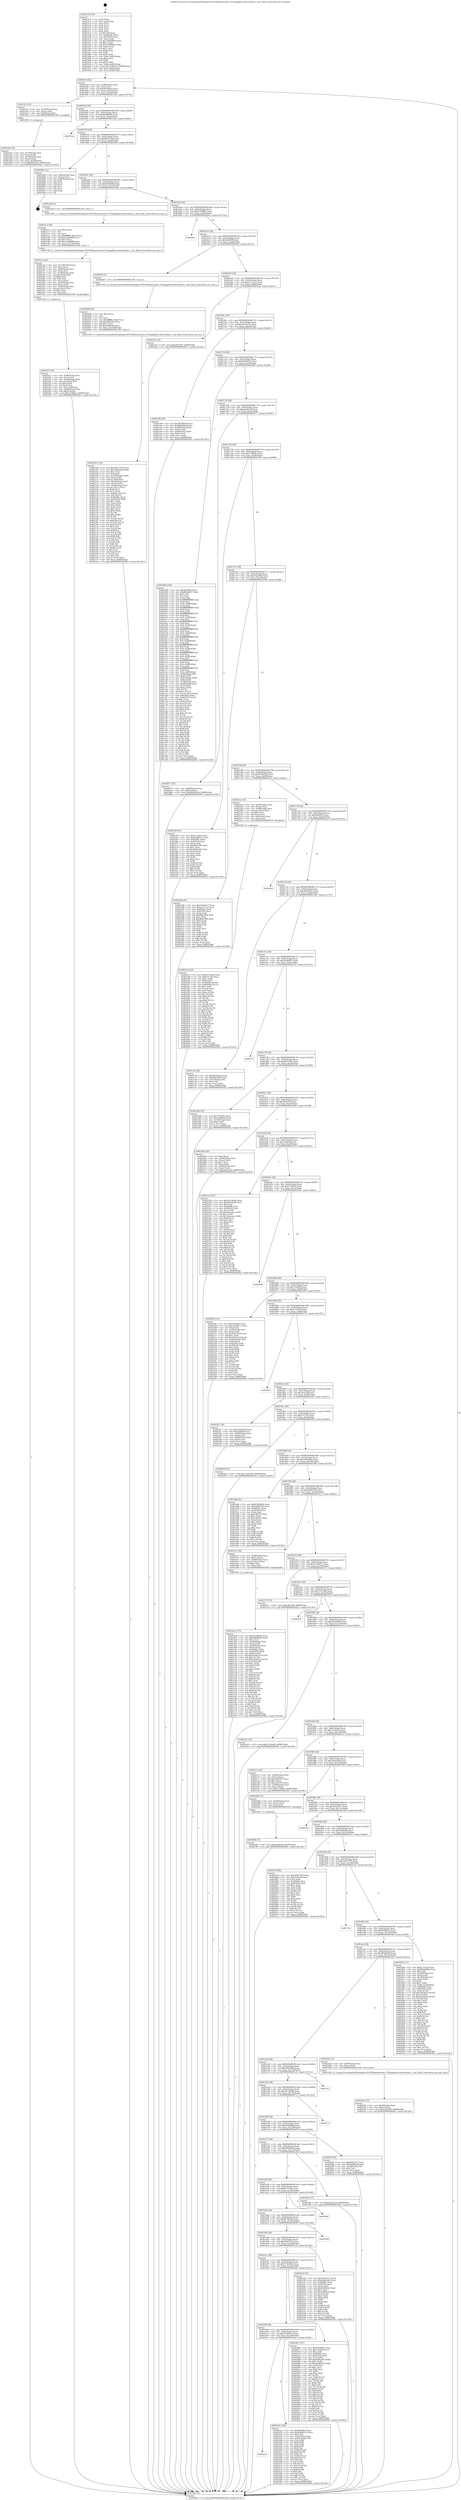 digraph "0x4015c0" {
  label = "0x4015c0 (/mnt/c/Users/mathe/Desktop/tcc/POCII/binaries/extr_FFmpeglibavcodectextdec.c_text_flush_Final-ollvm.out::main(0))"
  labelloc = "t"
  node[shape=record]

  Entry [label="",width=0.3,height=0.3,shape=circle,fillcolor=black,style=filled]
  "0x401634" [label="{
     0x401634 [32]\l
     | [instrs]\l
     &nbsp;&nbsp;0x401634 \<+6\>: mov -0x88(%rbp),%eax\l
     &nbsp;&nbsp;0x40163a \<+2\>: mov %eax,%ecx\l
     &nbsp;&nbsp;0x40163c \<+6\>: sub $0x841b4e62,%ecx\l
     &nbsp;&nbsp;0x401642 \<+6\>: mov %eax,-0x9c(%rbp)\l
     &nbsp;&nbsp;0x401648 \<+6\>: mov %ecx,-0xa0(%rbp)\l
     &nbsp;&nbsp;0x40164e \<+6\>: je 0000000000401d1a \<main+0x75a\>\l
  }"]
  "0x401d1a" [label="{
     0x401d1a [16]\l
     | [instrs]\l
     &nbsp;&nbsp;0x401d1a \<+4\>: mov -0x78(%rbp),%rax\l
     &nbsp;&nbsp;0x401d1e \<+3\>: mov (%rax),%rax\l
     &nbsp;&nbsp;0x401d21 \<+4\>: mov 0x8(%rax),%rdi\l
     &nbsp;&nbsp;0x401d25 \<+5\>: call 0000000000401060 \<atoi@plt\>\l
     | [calls]\l
     &nbsp;&nbsp;0x401060 \{1\} (unknown)\l
  }"]
  "0x401654" [label="{
     0x401654 [28]\l
     | [instrs]\l
     &nbsp;&nbsp;0x401654 \<+5\>: jmp 0000000000401659 \<main+0x99\>\l
     &nbsp;&nbsp;0x401659 \<+6\>: mov -0x9c(%rbp),%eax\l
     &nbsp;&nbsp;0x40165f \<+5\>: sub $0x86068916,%eax\l
     &nbsp;&nbsp;0x401664 \<+6\>: mov %eax,-0xa4(%rbp)\l
     &nbsp;&nbsp;0x40166a \<+6\>: je 00000000004025ad \<main+0xfed\>\l
  }"]
  Exit [label="",width=0.3,height=0.3,shape=circle,fillcolor=black,style=filled,peripheries=2]
  "0x4025ad" [label="{
     0x4025ad\l
  }", style=dashed]
  "0x401670" [label="{
     0x401670 [28]\l
     | [instrs]\l
     &nbsp;&nbsp;0x401670 \<+5\>: jmp 0000000000401675 \<main+0xb5\>\l
     &nbsp;&nbsp;0x401675 \<+6\>: mov -0x9c(%rbp),%eax\l
     &nbsp;&nbsp;0x40167b \<+5\>: sub $0x8db3b14b,%eax\l
     &nbsp;&nbsp;0x401680 \<+6\>: mov %eax,-0xa8(%rbp)\l
     &nbsp;&nbsp;0x401686 \<+6\>: je 0000000000402690 \<main+0x10d0\>\l
  }"]
  "0x40258f" [label="{
     0x40258f [15]\l
     | [instrs]\l
     &nbsp;&nbsp;0x40258f \<+10\>: movl $0xbae8d1f4,-0x88(%rbp)\l
     &nbsp;&nbsp;0x402599 \<+5\>: jmp 000000000040282c \<main+0x126c\>\l
  }"]
  "0x402690" [label="{
     0x402690 [21]\l
     | [instrs]\l
     &nbsp;&nbsp;0x402690 \<+4\>: mov -0x80(%rbp),%rax\l
     &nbsp;&nbsp;0x402694 \<+2\>: mov (%rax),%eax\l
     &nbsp;&nbsp;0x402696 \<+4\>: lea -0x28(%rbp),%rsp\l
     &nbsp;&nbsp;0x40269a \<+1\>: pop %rbx\l
     &nbsp;&nbsp;0x40269b \<+2\>: pop %r12\l
     &nbsp;&nbsp;0x40269d \<+2\>: pop %r13\l
     &nbsp;&nbsp;0x40269f \<+2\>: pop %r14\l
     &nbsp;&nbsp;0x4026a1 \<+2\>: pop %r15\l
     &nbsp;&nbsp;0x4026a3 \<+1\>: pop %rbp\l
     &nbsp;&nbsp;0x4026a4 \<+1\>: ret\l
  }"]
  "0x40168c" [label="{
     0x40168c [28]\l
     | [instrs]\l
     &nbsp;&nbsp;0x40168c \<+5\>: jmp 0000000000401691 \<main+0xd1\>\l
     &nbsp;&nbsp;0x401691 \<+6\>: mov -0x9c(%rbp),%eax\l
     &nbsp;&nbsp;0x401697 \<+5\>: sub $0x8fb9b9dd,%eax\l
     &nbsp;&nbsp;0x40169c \<+6\>: mov %eax,-0xac(%rbp)\l
     &nbsp;&nbsp;0x4016a2 \<+6\>: je 0000000000401ebd \<main+0x8fd\>\l
  }"]
  "0x4023cf" [label="{
     0x4023cf [142]\l
     | [instrs]\l
     &nbsp;&nbsp;0x4023cf \<+5\>: mov $0x5b7c4b36,%edx\l
     &nbsp;&nbsp;0x4023d4 \<+5\>: mov $0xf7e1762,%esi\l
     &nbsp;&nbsp;0x4023d9 \<+3\>: mov $0x1,%r8b\l
     &nbsp;&nbsp;0x4023dc \<+3\>: xor %r9d,%r9d\l
     &nbsp;&nbsp;0x4023df \<+8\>: mov 0x40506c,%r10d\l
     &nbsp;&nbsp;0x4023e7 \<+8\>: mov 0x405054,%r11d\l
     &nbsp;&nbsp;0x4023ef \<+4\>: sub $0x1,%r9d\l
     &nbsp;&nbsp;0x4023f3 \<+3\>: mov %r10d,%ebx\l
     &nbsp;&nbsp;0x4023f6 \<+3\>: add %r9d,%ebx\l
     &nbsp;&nbsp;0x4023f9 \<+4\>: imul %ebx,%r10d\l
     &nbsp;&nbsp;0x4023fd \<+4\>: and $0x1,%r10d\l
     &nbsp;&nbsp;0x402401 \<+4\>: cmp $0x0,%r10d\l
     &nbsp;&nbsp;0x402405 \<+4\>: sete %r14b\l
     &nbsp;&nbsp;0x402409 \<+4\>: cmp $0xa,%r11d\l
     &nbsp;&nbsp;0x40240d \<+4\>: setl %r15b\l
     &nbsp;&nbsp;0x402411 \<+3\>: mov %r14b,%r12b\l
     &nbsp;&nbsp;0x402414 \<+4\>: xor $0xff,%r12b\l
     &nbsp;&nbsp;0x402418 \<+3\>: mov %r15b,%r13b\l
     &nbsp;&nbsp;0x40241b \<+4\>: xor $0xff,%r13b\l
     &nbsp;&nbsp;0x40241f \<+4\>: xor $0x1,%r8b\l
     &nbsp;&nbsp;0x402423 \<+3\>: mov %r12b,%al\l
     &nbsp;&nbsp;0x402426 \<+2\>: and $0xff,%al\l
     &nbsp;&nbsp;0x402428 \<+3\>: and %r8b,%r14b\l
     &nbsp;&nbsp;0x40242b \<+3\>: mov %r13b,%cl\l
     &nbsp;&nbsp;0x40242e \<+3\>: and $0xff,%cl\l
     &nbsp;&nbsp;0x402431 \<+3\>: and %r8b,%r15b\l
     &nbsp;&nbsp;0x402434 \<+3\>: or %r14b,%al\l
     &nbsp;&nbsp;0x402437 \<+3\>: or %r15b,%cl\l
     &nbsp;&nbsp;0x40243a \<+2\>: xor %cl,%al\l
     &nbsp;&nbsp;0x40243c \<+3\>: or %r13b,%r12b\l
     &nbsp;&nbsp;0x40243f \<+4\>: xor $0xff,%r12b\l
     &nbsp;&nbsp;0x402443 \<+4\>: or $0x1,%r8b\l
     &nbsp;&nbsp;0x402447 \<+3\>: and %r8b,%r12b\l
     &nbsp;&nbsp;0x40244a \<+3\>: or %r12b,%al\l
     &nbsp;&nbsp;0x40244d \<+2\>: test $0x1,%al\l
     &nbsp;&nbsp;0x40244f \<+3\>: cmovne %esi,%edx\l
     &nbsp;&nbsp;0x402452 \<+6\>: mov %edx,-0x88(%rbp)\l
     &nbsp;&nbsp;0x402458 \<+5\>: jmp 000000000040282c \<main+0x126c\>\l
  }"]
  "0x401ebd" [label="{
     0x401ebd [5]\l
     | [instrs]\l
     &nbsp;&nbsp;0x401ebd \<+5\>: call 0000000000401160 \<next_i\>\l
     | [calls]\l
     &nbsp;&nbsp;0x401160 \{1\} (/mnt/c/Users/mathe/Desktop/tcc/POCII/binaries/extr_FFmpeglibavcodectextdec.c_text_flush_Final-ollvm.out::next_i)\l
  }"]
  "0x4016a8" [label="{
     0x4016a8 [28]\l
     | [instrs]\l
     &nbsp;&nbsp;0x4016a8 \<+5\>: jmp 00000000004016ad \<main+0xed\>\l
     &nbsp;&nbsp;0x4016ad \<+6\>: mov -0x9c(%rbp),%eax\l
     &nbsp;&nbsp;0x4016b3 \<+5\>: sub $0x932048b2,%eax\l
     &nbsp;&nbsp;0x4016b8 \<+6\>: mov %eax,-0xb0(%rbp)\l
     &nbsp;&nbsp;0x4016be \<+6\>: je 00000000004026ea \<main+0x112a\>\l
  }"]
  "0x4022de" [label="{
     0x4022de [25]\l
     | [instrs]\l
     &nbsp;&nbsp;0x4022de \<+4\>: mov -0x40(%rbp),%rax\l
     &nbsp;&nbsp;0x4022e2 \<+6\>: movl $0x0,(%rax)\l
     &nbsp;&nbsp;0x4022e8 \<+10\>: movl $0xe4eb199,-0x88(%rbp)\l
     &nbsp;&nbsp;0x4022f2 \<+5\>: jmp 000000000040282c \<main+0x126c\>\l
  }"]
  "0x4026ea" [label="{
     0x4026ea\l
  }", style=dashed]
  "0x4016c4" [label="{
     0x4016c4 [28]\l
     | [instrs]\l
     &nbsp;&nbsp;0x4016c4 \<+5\>: jmp 00000000004016c9 \<main+0x109\>\l
     &nbsp;&nbsp;0x4016c9 \<+6\>: mov -0x9c(%rbp),%eax\l
     &nbsp;&nbsp;0x4016cf \<+5\>: sub $0x9cdfb7f8,%eax\l
     &nbsp;&nbsp;0x4016d4 \<+6\>: mov %eax,-0xb4(%rbp)\l
     &nbsp;&nbsp;0x4016da \<+6\>: je 00000000004020d3 \<main+0xb13\>\l
  }"]
  "0x402100" [label="{
     0x402100 [178]\l
     | [instrs]\l
     &nbsp;&nbsp;0x402100 \<+5\>: mov $0x3b817979,%ecx\l
     &nbsp;&nbsp;0x402105 \<+5\>: mov $0x204c8ed9,%edx\l
     &nbsp;&nbsp;0x40210a \<+3\>: mov $0x1,%sil\l
     &nbsp;&nbsp;0x40210d \<+2\>: xor %edi,%edi\l
     &nbsp;&nbsp;0x40210f \<+7\>: mov -0x158(%rbp),%r8d\l
     &nbsp;&nbsp;0x402116 \<+4\>: imul %eax,%r8d\l
     &nbsp;&nbsp;0x40211a \<+3\>: movslq %r8d,%r9\l
     &nbsp;&nbsp;0x40211d \<+4\>: mov -0x60(%rbp),%r10\l
     &nbsp;&nbsp;0x402121 \<+3\>: mov (%r10),%r10\l
     &nbsp;&nbsp;0x402124 \<+4\>: mov -0x58(%rbp),%r11\l
     &nbsp;&nbsp;0x402128 \<+3\>: movslq (%r11),%r11\l
     &nbsp;&nbsp;0x40212b \<+4\>: shl $0x4,%r11\l
     &nbsp;&nbsp;0x40212f \<+3\>: add %r11,%r10\l
     &nbsp;&nbsp;0x402132 \<+4\>: mov 0x8(%r10),%r10\l
     &nbsp;&nbsp;0x402136 \<+3\>: mov %r9,(%r10)\l
     &nbsp;&nbsp;0x402139 \<+7\>: mov 0x40506c,%eax\l
     &nbsp;&nbsp;0x402140 \<+8\>: mov 0x405054,%r8d\l
     &nbsp;&nbsp;0x402148 \<+3\>: sub $0x1,%edi\l
     &nbsp;&nbsp;0x40214b \<+2\>: mov %eax,%ebx\l
     &nbsp;&nbsp;0x40214d \<+2\>: add %edi,%ebx\l
     &nbsp;&nbsp;0x40214f \<+3\>: imul %ebx,%eax\l
     &nbsp;&nbsp;0x402152 \<+3\>: and $0x1,%eax\l
     &nbsp;&nbsp;0x402155 \<+3\>: cmp $0x0,%eax\l
     &nbsp;&nbsp;0x402158 \<+4\>: sete %r14b\l
     &nbsp;&nbsp;0x40215c \<+4\>: cmp $0xa,%r8d\l
     &nbsp;&nbsp;0x402160 \<+4\>: setl %r15b\l
     &nbsp;&nbsp;0x402164 \<+3\>: mov %r14b,%r12b\l
     &nbsp;&nbsp;0x402167 \<+4\>: xor $0xff,%r12b\l
     &nbsp;&nbsp;0x40216b \<+3\>: mov %r15b,%r13b\l
     &nbsp;&nbsp;0x40216e \<+4\>: xor $0xff,%r13b\l
     &nbsp;&nbsp;0x402172 \<+4\>: xor $0x1,%sil\l
     &nbsp;&nbsp;0x402176 \<+3\>: mov %r12b,%al\l
     &nbsp;&nbsp;0x402179 \<+2\>: and $0xff,%al\l
     &nbsp;&nbsp;0x40217b \<+3\>: and %sil,%r14b\l
     &nbsp;&nbsp;0x40217e \<+3\>: mov %r13b,%dil\l
     &nbsp;&nbsp;0x402181 \<+4\>: and $0xff,%dil\l
     &nbsp;&nbsp;0x402185 \<+3\>: and %sil,%r15b\l
     &nbsp;&nbsp;0x402188 \<+3\>: or %r14b,%al\l
     &nbsp;&nbsp;0x40218b \<+3\>: or %r15b,%dil\l
     &nbsp;&nbsp;0x40218e \<+3\>: xor %dil,%al\l
     &nbsp;&nbsp;0x402191 \<+3\>: or %r13b,%r12b\l
     &nbsp;&nbsp;0x402194 \<+4\>: xor $0xff,%r12b\l
     &nbsp;&nbsp;0x402198 \<+4\>: or $0x1,%sil\l
     &nbsp;&nbsp;0x40219c \<+3\>: and %sil,%r12b\l
     &nbsp;&nbsp;0x40219f \<+3\>: or %r12b,%al\l
     &nbsp;&nbsp;0x4021a2 \<+2\>: test $0x1,%al\l
     &nbsp;&nbsp;0x4021a4 \<+3\>: cmovne %edx,%ecx\l
     &nbsp;&nbsp;0x4021a7 \<+6\>: mov %ecx,-0x88(%rbp)\l
     &nbsp;&nbsp;0x4021ad \<+5\>: jmp 000000000040282c \<main+0x126c\>\l
  }"]
  "0x4020d3" [label="{
     0x4020d3 [5]\l
     | [instrs]\l
     &nbsp;&nbsp;0x4020d3 \<+5\>: call 0000000000401160 \<next_i\>\l
     | [calls]\l
     &nbsp;&nbsp;0x401160 \{1\} (/mnt/c/Users/mathe/Desktop/tcc/POCII/binaries/extr_FFmpeglibavcodectextdec.c_text_flush_Final-ollvm.out::next_i)\l
  }"]
  "0x4016e0" [label="{
     0x4016e0 [28]\l
     | [instrs]\l
     &nbsp;&nbsp;0x4016e0 \<+5\>: jmp 00000000004016e5 \<main+0x125\>\l
     &nbsp;&nbsp;0x4016e5 \<+6\>: mov -0x9c(%rbp),%eax\l
     &nbsp;&nbsp;0x4016eb \<+5\>: sub $0xa2c7e3c3,%eax\l
     &nbsp;&nbsp;0x4016f0 \<+6\>: mov %eax,-0xb8(%rbp)\l
     &nbsp;&nbsp;0x4016f6 \<+6\>: je 00000000004022a1 \<main+0xce1\>\l
  }"]
  "0x4020d8" [label="{
     0x4020d8 [40]\l
     | [instrs]\l
     &nbsp;&nbsp;0x4020d8 \<+5\>: mov $0x2,%ecx\l
     &nbsp;&nbsp;0x4020dd \<+1\>: cltd\l
     &nbsp;&nbsp;0x4020de \<+2\>: idiv %ecx\l
     &nbsp;&nbsp;0x4020e0 \<+6\>: imul $0xfffffffe,%edx,%ecx\l
     &nbsp;&nbsp;0x4020e6 \<+6\>: sub $0x2f4f450e,%ecx\l
     &nbsp;&nbsp;0x4020ec \<+3\>: add $0x1,%ecx\l
     &nbsp;&nbsp;0x4020ef \<+6\>: add $0x2f4f450e,%ecx\l
     &nbsp;&nbsp;0x4020f5 \<+6\>: mov %ecx,-0x158(%rbp)\l
     &nbsp;&nbsp;0x4020fb \<+5\>: call 0000000000401160 \<next_i\>\l
     | [calls]\l
     &nbsp;&nbsp;0x401160 \{1\} (/mnt/c/Users/mathe/Desktop/tcc/POCII/binaries/extr_FFmpeglibavcodectextdec.c_text_flush_Final-ollvm.out::next_i)\l
  }"]
  "0x4022a1" [label="{
     0x4022a1 [15]\l
     | [instrs]\l
     &nbsp;&nbsp;0x4022a1 \<+10\>: movl $0x2055c93,-0x88(%rbp)\l
     &nbsp;&nbsp;0x4022ab \<+5\>: jmp 000000000040282c \<main+0x126c\>\l
  }"]
  "0x4016fc" [label="{
     0x4016fc [28]\l
     | [instrs]\l
     &nbsp;&nbsp;0x4016fc \<+5\>: jmp 0000000000401701 \<main+0x141\>\l
     &nbsp;&nbsp;0x401701 \<+6\>: mov -0x9c(%rbp),%eax\l
     &nbsp;&nbsp;0x401707 \<+5\>: sub $0xadcf5214,%eax\l
     &nbsp;&nbsp;0x40170c \<+6\>: mov %eax,-0xbc(%rbp)\l
     &nbsp;&nbsp;0x401712 \<+6\>: je 0000000000401e99 \<main+0x8d9\>\l
  }"]
  "0x401f27" [label="{
     0x401f27 [50]\l
     | [instrs]\l
     &nbsp;&nbsp;0x401f27 \<+4\>: mov -0x60(%rbp),%rsi\l
     &nbsp;&nbsp;0x401f2b \<+3\>: mov (%rsi),%rsi\l
     &nbsp;&nbsp;0x401f2e \<+4\>: mov -0x58(%rbp),%rdi\l
     &nbsp;&nbsp;0x401f32 \<+3\>: movslq (%rdi),%rdi\l
     &nbsp;&nbsp;0x401f35 \<+4\>: shl $0x4,%rdi\l
     &nbsp;&nbsp;0x401f39 \<+3\>: add %rdi,%rsi\l
     &nbsp;&nbsp;0x401f3c \<+4\>: mov %rax,0x8(%rsi)\l
     &nbsp;&nbsp;0x401f40 \<+4\>: mov -0x48(%rbp),%rax\l
     &nbsp;&nbsp;0x401f44 \<+6\>: movl $0x0,(%rax)\l
     &nbsp;&nbsp;0x401f4a \<+10\>: movl $0xc37f69ac,-0x88(%rbp)\l
     &nbsp;&nbsp;0x401f54 \<+5\>: jmp 000000000040282c \<main+0x126c\>\l
  }"]
  "0x401e99" [label="{
     0x401e99 [36]\l
     | [instrs]\l
     &nbsp;&nbsp;0x401e99 \<+5\>: mov $0x48548e9d,%eax\l
     &nbsp;&nbsp;0x401e9e \<+5\>: mov $0x8fb9b9dd,%ecx\l
     &nbsp;&nbsp;0x401ea3 \<+4\>: mov -0x58(%rbp),%rdx\l
     &nbsp;&nbsp;0x401ea7 \<+2\>: mov (%rdx),%esi\l
     &nbsp;&nbsp;0x401ea9 \<+4\>: mov -0x68(%rbp),%rdx\l
     &nbsp;&nbsp;0x401ead \<+2\>: cmp (%rdx),%esi\l
     &nbsp;&nbsp;0x401eaf \<+3\>: cmovl %ecx,%eax\l
     &nbsp;&nbsp;0x401eb2 \<+6\>: mov %eax,-0x88(%rbp)\l
     &nbsp;&nbsp;0x401eb8 \<+5\>: jmp 000000000040282c \<main+0x126c\>\l
  }"]
  "0x401718" [label="{
     0x401718 [28]\l
     | [instrs]\l
     &nbsp;&nbsp;0x401718 \<+5\>: jmp 000000000040171d \<main+0x15d\>\l
     &nbsp;&nbsp;0x40171d \<+6\>: mov -0x9c(%rbp),%eax\l
     &nbsp;&nbsp;0x401723 \<+5\>: sub $0xb0bd6332,%eax\l
     &nbsp;&nbsp;0x401728 \<+6\>: mov %eax,-0xc0(%rbp)\l
     &nbsp;&nbsp;0x40172e \<+6\>: je 0000000000401b98 \<main+0x5d8\>\l
  }"]
  "0x401eea" [label="{
     0x401eea [61]\l
     | [instrs]\l
     &nbsp;&nbsp;0x401eea \<+6\>: mov -0x154(%rbp),%ecx\l
     &nbsp;&nbsp;0x401ef0 \<+3\>: imul %eax,%ecx\l
     &nbsp;&nbsp;0x401ef3 \<+4\>: mov -0x60(%rbp),%rsi\l
     &nbsp;&nbsp;0x401ef7 \<+3\>: mov (%rsi),%rsi\l
     &nbsp;&nbsp;0x401efa \<+4\>: mov -0x58(%rbp),%rdi\l
     &nbsp;&nbsp;0x401efe \<+3\>: movslq (%rdi),%rdi\l
     &nbsp;&nbsp;0x401f01 \<+4\>: shl $0x4,%rdi\l
     &nbsp;&nbsp;0x401f05 \<+3\>: add %rdi,%rsi\l
     &nbsp;&nbsp;0x401f08 \<+2\>: mov %ecx,(%rsi)\l
     &nbsp;&nbsp;0x401f0a \<+4\>: mov -0x50(%rbp),%rsi\l
     &nbsp;&nbsp;0x401f0e \<+6\>: movl $0x1,(%rsi)\l
     &nbsp;&nbsp;0x401f14 \<+4\>: mov -0x50(%rbp),%rsi\l
     &nbsp;&nbsp;0x401f18 \<+3\>: movslq (%rsi),%rsi\l
     &nbsp;&nbsp;0x401f1b \<+4\>: shl $0x3,%rsi\l
     &nbsp;&nbsp;0x401f1f \<+3\>: mov %rsi,%rdi\l
     &nbsp;&nbsp;0x401f22 \<+5\>: call 0000000000401050 \<malloc@plt\>\l
     | [calls]\l
     &nbsp;&nbsp;0x401050 \{1\} (unknown)\l
  }"]
  "0x401b98" [label="{
     0x401b98 [326]\l
     | [instrs]\l
     &nbsp;&nbsp;0x401b98 \<+5\>: mov $0xd8a9ffc4,%eax\l
     &nbsp;&nbsp;0x401b9d \<+5\>: mov $0xd94a9d37,%ecx\l
     &nbsp;&nbsp;0x401ba2 \<+2\>: mov $0x1,%dl\l
     &nbsp;&nbsp;0x401ba4 \<+2\>: xor %esi,%esi\l
     &nbsp;&nbsp;0x401ba6 \<+3\>: mov %rsp,%rdi\l
     &nbsp;&nbsp;0x401ba9 \<+4\>: add $0xfffffffffffffff0,%rdi\l
     &nbsp;&nbsp;0x401bad \<+3\>: mov %rdi,%rsp\l
     &nbsp;&nbsp;0x401bb0 \<+4\>: mov %rdi,-0x80(%rbp)\l
     &nbsp;&nbsp;0x401bb4 \<+3\>: mov %rsp,%rdi\l
     &nbsp;&nbsp;0x401bb7 \<+4\>: add $0xfffffffffffffff0,%rdi\l
     &nbsp;&nbsp;0x401bbb \<+3\>: mov %rdi,%rsp\l
     &nbsp;&nbsp;0x401bbe \<+3\>: mov %rsp,%r8\l
     &nbsp;&nbsp;0x401bc1 \<+4\>: add $0xfffffffffffffff0,%r8\l
     &nbsp;&nbsp;0x401bc5 \<+3\>: mov %r8,%rsp\l
     &nbsp;&nbsp;0x401bc8 \<+4\>: mov %r8,-0x78(%rbp)\l
     &nbsp;&nbsp;0x401bcc \<+3\>: mov %rsp,%r8\l
     &nbsp;&nbsp;0x401bcf \<+4\>: add $0xfffffffffffffff0,%r8\l
     &nbsp;&nbsp;0x401bd3 \<+3\>: mov %r8,%rsp\l
     &nbsp;&nbsp;0x401bd6 \<+4\>: mov %r8,-0x70(%rbp)\l
     &nbsp;&nbsp;0x401bda \<+3\>: mov %rsp,%r8\l
     &nbsp;&nbsp;0x401bdd \<+4\>: add $0xfffffffffffffff0,%r8\l
     &nbsp;&nbsp;0x401be1 \<+3\>: mov %r8,%rsp\l
     &nbsp;&nbsp;0x401be4 \<+4\>: mov %r8,-0x68(%rbp)\l
     &nbsp;&nbsp;0x401be8 \<+3\>: mov %rsp,%r8\l
     &nbsp;&nbsp;0x401beb \<+4\>: add $0xfffffffffffffff0,%r8\l
     &nbsp;&nbsp;0x401bef \<+3\>: mov %r8,%rsp\l
     &nbsp;&nbsp;0x401bf2 \<+4\>: mov %r8,-0x60(%rbp)\l
     &nbsp;&nbsp;0x401bf6 \<+3\>: mov %rsp,%r8\l
     &nbsp;&nbsp;0x401bf9 \<+4\>: add $0xfffffffffffffff0,%r8\l
     &nbsp;&nbsp;0x401bfd \<+3\>: mov %r8,%rsp\l
     &nbsp;&nbsp;0x401c00 \<+4\>: mov %r8,-0x58(%rbp)\l
     &nbsp;&nbsp;0x401c04 \<+3\>: mov %rsp,%r8\l
     &nbsp;&nbsp;0x401c07 \<+4\>: add $0xfffffffffffffff0,%r8\l
     &nbsp;&nbsp;0x401c0b \<+3\>: mov %r8,%rsp\l
     &nbsp;&nbsp;0x401c0e \<+4\>: mov %r8,-0x50(%rbp)\l
     &nbsp;&nbsp;0x401c12 \<+3\>: mov %rsp,%r8\l
     &nbsp;&nbsp;0x401c15 \<+4\>: add $0xfffffffffffffff0,%r8\l
     &nbsp;&nbsp;0x401c19 \<+3\>: mov %r8,%rsp\l
     &nbsp;&nbsp;0x401c1c \<+4\>: mov %r8,-0x48(%rbp)\l
     &nbsp;&nbsp;0x401c20 \<+3\>: mov %rsp,%r8\l
     &nbsp;&nbsp;0x401c23 \<+4\>: add $0xfffffffffffffff0,%r8\l
     &nbsp;&nbsp;0x401c27 \<+3\>: mov %r8,%rsp\l
     &nbsp;&nbsp;0x401c2a \<+4\>: mov %r8,-0x40(%rbp)\l
     &nbsp;&nbsp;0x401c2e \<+4\>: mov -0x80(%rbp),%r8\l
     &nbsp;&nbsp;0x401c32 \<+7\>: movl $0x0,(%r8)\l
     &nbsp;&nbsp;0x401c39 \<+7\>: mov -0x8c(%rbp),%r9d\l
     &nbsp;&nbsp;0x401c40 \<+3\>: mov %r9d,(%rdi)\l
     &nbsp;&nbsp;0x401c43 \<+4\>: mov -0x78(%rbp),%r8\l
     &nbsp;&nbsp;0x401c47 \<+7\>: mov -0x98(%rbp),%r10\l
     &nbsp;&nbsp;0x401c4e \<+3\>: mov %r10,(%r8)\l
     &nbsp;&nbsp;0x401c51 \<+3\>: cmpl $0x2,(%rdi)\l
     &nbsp;&nbsp;0x401c54 \<+4\>: setne %r11b\l
     &nbsp;&nbsp;0x401c58 \<+4\>: and $0x1,%r11b\l
     &nbsp;&nbsp;0x401c5c \<+4\>: mov %r11b,-0x31(%rbp)\l
     &nbsp;&nbsp;0x401c60 \<+7\>: mov 0x40506c,%ebx\l
     &nbsp;&nbsp;0x401c67 \<+8\>: mov 0x405054,%r14d\l
     &nbsp;&nbsp;0x401c6f \<+3\>: sub $0x1,%esi\l
     &nbsp;&nbsp;0x401c72 \<+3\>: mov %ebx,%r15d\l
     &nbsp;&nbsp;0x401c75 \<+3\>: add %esi,%r15d\l
     &nbsp;&nbsp;0x401c78 \<+4\>: imul %r15d,%ebx\l
     &nbsp;&nbsp;0x401c7c \<+3\>: and $0x1,%ebx\l
     &nbsp;&nbsp;0x401c7f \<+3\>: cmp $0x0,%ebx\l
     &nbsp;&nbsp;0x401c82 \<+4\>: sete %r11b\l
     &nbsp;&nbsp;0x401c86 \<+4\>: cmp $0xa,%r14d\l
     &nbsp;&nbsp;0x401c8a \<+4\>: setl %r12b\l
     &nbsp;&nbsp;0x401c8e \<+3\>: mov %r11b,%r13b\l
     &nbsp;&nbsp;0x401c91 \<+4\>: xor $0xff,%r13b\l
     &nbsp;&nbsp;0x401c95 \<+3\>: mov %r12b,%sil\l
     &nbsp;&nbsp;0x401c98 \<+4\>: xor $0xff,%sil\l
     &nbsp;&nbsp;0x401c9c \<+3\>: xor $0x1,%dl\l
     &nbsp;&nbsp;0x401c9f \<+3\>: mov %r13b,%dil\l
     &nbsp;&nbsp;0x401ca2 \<+4\>: and $0xff,%dil\l
     &nbsp;&nbsp;0x401ca6 \<+3\>: and %dl,%r11b\l
     &nbsp;&nbsp;0x401ca9 \<+3\>: mov %sil,%r8b\l
     &nbsp;&nbsp;0x401cac \<+4\>: and $0xff,%r8b\l
     &nbsp;&nbsp;0x401cb0 \<+3\>: and %dl,%r12b\l
     &nbsp;&nbsp;0x401cb3 \<+3\>: or %r11b,%dil\l
     &nbsp;&nbsp;0x401cb6 \<+3\>: or %r12b,%r8b\l
     &nbsp;&nbsp;0x401cb9 \<+3\>: xor %r8b,%dil\l
     &nbsp;&nbsp;0x401cbc \<+3\>: or %sil,%r13b\l
     &nbsp;&nbsp;0x401cbf \<+4\>: xor $0xff,%r13b\l
     &nbsp;&nbsp;0x401cc3 \<+3\>: or $0x1,%dl\l
     &nbsp;&nbsp;0x401cc6 \<+3\>: and %dl,%r13b\l
     &nbsp;&nbsp;0x401cc9 \<+3\>: or %r13b,%dil\l
     &nbsp;&nbsp;0x401ccc \<+4\>: test $0x1,%dil\l
     &nbsp;&nbsp;0x401cd0 \<+3\>: cmovne %ecx,%eax\l
     &nbsp;&nbsp;0x401cd3 \<+6\>: mov %eax,-0x88(%rbp)\l
     &nbsp;&nbsp;0x401cd9 \<+5\>: jmp 000000000040282c \<main+0x126c\>\l
  }"]
  "0x401734" [label="{
     0x401734 [28]\l
     | [instrs]\l
     &nbsp;&nbsp;0x401734 \<+5\>: jmp 0000000000401739 \<main+0x179\>\l
     &nbsp;&nbsp;0x401739 \<+6\>: mov -0x9c(%rbp),%eax\l
     &nbsp;&nbsp;0x40173f \<+5\>: sub $0xbae8d1f4,%eax\l
     &nbsp;&nbsp;0x401744 \<+6\>: mov %eax,-0xc4(%rbp)\l
     &nbsp;&nbsp;0x40174a \<+6\>: je 0000000000402677 \<main+0x10b7\>\l
  }"]
  "0x401ec2" [label="{
     0x401ec2 [40]\l
     | [instrs]\l
     &nbsp;&nbsp;0x401ec2 \<+5\>: mov $0x2,%ecx\l
     &nbsp;&nbsp;0x401ec7 \<+1\>: cltd\l
     &nbsp;&nbsp;0x401ec8 \<+2\>: idiv %ecx\l
     &nbsp;&nbsp;0x401eca \<+6\>: imul $0xfffffffe,%edx,%ecx\l
     &nbsp;&nbsp;0x401ed0 \<+6\>: sub $0x3eebd688,%ecx\l
     &nbsp;&nbsp;0x401ed6 \<+3\>: add $0x1,%ecx\l
     &nbsp;&nbsp;0x401ed9 \<+6\>: add $0x3eebd688,%ecx\l
     &nbsp;&nbsp;0x401edf \<+6\>: mov %ecx,-0x154(%rbp)\l
     &nbsp;&nbsp;0x401ee5 \<+5\>: call 0000000000401160 \<next_i\>\l
     | [calls]\l
     &nbsp;&nbsp;0x401160 \{1\} (/mnt/c/Users/mathe/Desktop/tcc/POCII/binaries/extr_FFmpeglibavcodectextdec.c_text_flush_Final-ollvm.out::next_i)\l
  }"]
  "0x402677" [label="{
     0x402677 [25]\l
     | [instrs]\l
     &nbsp;&nbsp;0x402677 \<+4\>: mov -0x80(%rbp),%rax\l
     &nbsp;&nbsp;0x40267b \<+6\>: movl $0x0,(%rax)\l
     &nbsp;&nbsp;0x402681 \<+10\>: movl $0x8db3b14b,-0x88(%rbp)\l
     &nbsp;&nbsp;0x40268b \<+5\>: jmp 000000000040282c \<main+0x126c\>\l
  }"]
  "0x401750" [label="{
     0x401750 [28]\l
     | [instrs]\l
     &nbsp;&nbsp;0x401750 \<+5\>: jmp 0000000000401755 \<main+0x195\>\l
     &nbsp;&nbsp;0x401755 \<+6\>: mov -0x9c(%rbp),%eax\l
     &nbsp;&nbsp;0x40175b \<+5\>: sub $0xc37f69ac,%eax\l
     &nbsp;&nbsp;0x401760 \<+6\>: mov %eax,-0xc8(%rbp)\l
     &nbsp;&nbsp;0x401766 \<+6\>: je 0000000000401f59 \<main+0x999\>\l
  }"]
  "0x401dde" [label="{
     0x401dde [172]\l
     | [instrs]\l
     &nbsp;&nbsp;0x401dde \<+5\>: mov $0x932048b2,%ecx\l
     &nbsp;&nbsp;0x401de3 \<+5\>: mov $0x68689ad9,%edx\l
     &nbsp;&nbsp;0x401de8 \<+3\>: mov $0x1,%sil\l
     &nbsp;&nbsp;0x401deb \<+4\>: mov -0x60(%rbp),%rdi\l
     &nbsp;&nbsp;0x401def \<+3\>: mov %rax,(%rdi)\l
     &nbsp;&nbsp;0x401df2 \<+4\>: mov -0x58(%rbp),%rax\l
     &nbsp;&nbsp;0x401df6 \<+6\>: movl $0x0,(%rax)\l
     &nbsp;&nbsp;0x401dfc \<+8\>: mov 0x40506c,%r8d\l
     &nbsp;&nbsp;0x401e04 \<+8\>: mov 0x405054,%r9d\l
     &nbsp;&nbsp;0x401e0c \<+3\>: mov %r8d,%r10d\l
     &nbsp;&nbsp;0x401e0f \<+7\>: add $0xf10a45a3,%r10d\l
     &nbsp;&nbsp;0x401e16 \<+4\>: sub $0x1,%r10d\l
     &nbsp;&nbsp;0x401e1a \<+7\>: sub $0xf10a45a3,%r10d\l
     &nbsp;&nbsp;0x401e21 \<+4\>: imul %r10d,%r8d\l
     &nbsp;&nbsp;0x401e25 \<+4\>: and $0x1,%r8d\l
     &nbsp;&nbsp;0x401e29 \<+4\>: cmp $0x0,%r8d\l
     &nbsp;&nbsp;0x401e2d \<+4\>: sete %r11b\l
     &nbsp;&nbsp;0x401e31 \<+4\>: cmp $0xa,%r9d\l
     &nbsp;&nbsp;0x401e35 \<+3\>: setl %bl\l
     &nbsp;&nbsp;0x401e38 \<+3\>: mov %r11b,%r14b\l
     &nbsp;&nbsp;0x401e3b \<+4\>: xor $0xff,%r14b\l
     &nbsp;&nbsp;0x401e3f \<+3\>: mov %bl,%r15b\l
     &nbsp;&nbsp;0x401e42 \<+4\>: xor $0xff,%r15b\l
     &nbsp;&nbsp;0x401e46 \<+4\>: xor $0x1,%sil\l
     &nbsp;&nbsp;0x401e4a \<+3\>: mov %r14b,%r12b\l
     &nbsp;&nbsp;0x401e4d \<+4\>: and $0xff,%r12b\l
     &nbsp;&nbsp;0x401e51 \<+3\>: and %sil,%r11b\l
     &nbsp;&nbsp;0x401e54 \<+3\>: mov %r15b,%r13b\l
     &nbsp;&nbsp;0x401e57 \<+4\>: and $0xff,%r13b\l
     &nbsp;&nbsp;0x401e5b \<+3\>: and %sil,%bl\l
     &nbsp;&nbsp;0x401e5e \<+3\>: or %r11b,%r12b\l
     &nbsp;&nbsp;0x401e61 \<+3\>: or %bl,%r13b\l
     &nbsp;&nbsp;0x401e64 \<+3\>: xor %r13b,%r12b\l
     &nbsp;&nbsp;0x401e67 \<+3\>: or %r15b,%r14b\l
     &nbsp;&nbsp;0x401e6a \<+4\>: xor $0xff,%r14b\l
     &nbsp;&nbsp;0x401e6e \<+4\>: or $0x1,%sil\l
     &nbsp;&nbsp;0x401e72 \<+3\>: and %sil,%r14b\l
     &nbsp;&nbsp;0x401e75 \<+3\>: or %r14b,%r12b\l
     &nbsp;&nbsp;0x401e78 \<+4\>: test $0x1,%r12b\l
     &nbsp;&nbsp;0x401e7c \<+3\>: cmovne %edx,%ecx\l
     &nbsp;&nbsp;0x401e7f \<+6\>: mov %ecx,-0x88(%rbp)\l
     &nbsp;&nbsp;0x401e85 \<+5\>: jmp 000000000040282c \<main+0x126c\>\l
  }"]
  "0x401f59" [label="{
     0x401f59 [91]\l
     | [instrs]\l
     &nbsp;&nbsp;0x401f59 \<+5\>: mov $0xa1319e0,%eax\l
     &nbsp;&nbsp;0x401f5e \<+5\>: mov $0x45d9653c,%ecx\l
     &nbsp;&nbsp;0x401f63 \<+7\>: mov 0x40506c,%edx\l
     &nbsp;&nbsp;0x401f6a \<+7\>: mov 0x405054,%esi\l
     &nbsp;&nbsp;0x401f71 \<+2\>: mov %edx,%edi\l
     &nbsp;&nbsp;0x401f73 \<+6\>: sub $0x4fbde582,%edi\l
     &nbsp;&nbsp;0x401f79 \<+3\>: sub $0x1,%edi\l
     &nbsp;&nbsp;0x401f7c \<+6\>: add $0x4fbde582,%edi\l
     &nbsp;&nbsp;0x401f82 \<+3\>: imul %edi,%edx\l
     &nbsp;&nbsp;0x401f85 \<+3\>: and $0x1,%edx\l
     &nbsp;&nbsp;0x401f88 \<+3\>: cmp $0x0,%edx\l
     &nbsp;&nbsp;0x401f8b \<+4\>: sete %r8b\l
     &nbsp;&nbsp;0x401f8f \<+3\>: cmp $0xa,%esi\l
     &nbsp;&nbsp;0x401f92 \<+4\>: setl %r9b\l
     &nbsp;&nbsp;0x401f96 \<+3\>: mov %r8b,%r10b\l
     &nbsp;&nbsp;0x401f99 \<+3\>: and %r9b,%r10b\l
     &nbsp;&nbsp;0x401f9c \<+3\>: xor %r9b,%r8b\l
     &nbsp;&nbsp;0x401f9f \<+3\>: or %r8b,%r10b\l
     &nbsp;&nbsp;0x401fa2 \<+4\>: test $0x1,%r10b\l
     &nbsp;&nbsp;0x401fa6 \<+3\>: cmovne %ecx,%eax\l
     &nbsp;&nbsp;0x401fa9 \<+6\>: mov %eax,-0x88(%rbp)\l
     &nbsp;&nbsp;0x401faf \<+5\>: jmp 000000000040282c \<main+0x126c\>\l
  }"]
  "0x40176c" [label="{
     0x40176c [28]\l
     | [instrs]\l
     &nbsp;&nbsp;0x40176c \<+5\>: jmp 0000000000401771 \<main+0x1b1\>\l
     &nbsp;&nbsp;0x401771 \<+6\>: mov -0x9c(%rbp),%eax\l
     &nbsp;&nbsp;0x401777 \<+5\>: sub $0xd3ab2042,%eax\l
     &nbsp;&nbsp;0x40177c \<+6\>: mov %eax,-0xcc(%rbp)\l
     &nbsp;&nbsp;0x401782 \<+6\>: je 0000000000402246 \<main+0xc86\>\l
  }"]
  "0x401d2a" [label="{
     0x401d2a [30]\l
     | [instrs]\l
     &nbsp;&nbsp;0x401d2a \<+4\>: mov -0x70(%rbp),%rdi\l
     &nbsp;&nbsp;0x401d2e \<+2\>: mov %eax,(%rdi)\l
     &nbsp;&nbsp;0x401d30 \<+4\>: mov -0x70(%rbp),%rdi\l
     &nbsp;&nbsp;0x401d34 \<+2\>: mov (%rdi),%eax\l
     &nbsp;&nbsp;0x401d36 \<+3\>: mov %eax,-0x30(%rbp)\l
     &nbsp;&nbsp;0x401d39 \<+10\>: movl $0xf663526c,-0x88(%rbp)\l
     &nbsp;&nbsp;0x401d43 \<+5\>: jmp 000000000040282c \<main+0x126c\>\l
  }"]
  "0x402246" [label="{
     0x402246 [91]\l
     | [instrs]\l
     &nbsp;&nbsp;0x402246 \<+5\>: mov $0x250a47a7,%eax\l
     &nbsp;&nbsp;0x40224b \<+5\>: mov $0xa2c7e3c3,%ecx\l
     &nbsp;&nbsp;0x402250 \<+7\>: mov 0x40506c,%edx\l
     &nbsp;&nbsp;0x402257 \<+7\>: mov 0x405054,%esi\l
     &nbsp;&nbsp;0x40225e \<+2\>: mov %edx,%edi\l
     &nbsp;&nbsp;0x402260 \<+6\>: add $0xf86bc984,%edi\l
     &nbsp;&nbsp;0x402266 \<+3\>: sub $0x1,%edi\l
     &nbsp;&nbsp;0x402269 \<+6\>: sub $0xf86bc984,%edi\l
     &nbsp;&nbsp;0x40226f \<+3\>: imul %edi,%edx\l
     &nbsp;&nbsp;0x402272 \<+3\>: and $0x1,%edx\l
     &nbsp;&nbsp;0x402275 \<+3\>: cmp $0x0,%edx\l
     &nbsp;&nbsp;0x402278 \<+4\>: sete %r8b\l
     &nbsp;&nbsp;0x40227c \<+3\>: cmp $0xa,%esi\l
     &nbsp;&nbsp;0x40227f \<+4\>: setl %r9b\l
     &nbsp;&nbsp;0x402283 \<+3\>: mov %r8b,%r10b\l
     &nbsp;&nbsp;0x402286 \<+3\>: and %r9b,%r10b\l
     &nbsp;&nbsp;0x402289 \<+3\>: xor %r9b,%r8b\l
     &nbsp;&nbsp;0x40228c \<+3\>: or %r8b,%r10b\l
     &nbsp;&nbsp;0x40228f \<+4\>: test $0x1,%r10b\l
     &nbsp;&nbsp;0x402293 \<+3\>: cmovne %ecx,%eax\l
     &nbsp;&nbsp;0x402296 \<+6\>: mov %eax,-0x88(%rbp)\l
     &nbsp;&nbsp;0x40229c \<+5\>: jmp 000000000040282c \<main+0x126c\>\l
  }"]
  "0x401788" [label="{
     0x401788 [28]\l
     | [instrs]\l
     &nbsp;&nbsp;0x401788 \<+5\>: jmp 000000000040178d \<main+0x1cd\>\l
     &nbsp;&nbsp;0x40178d \<+6\>: mov -0x9c(%rbp),%eax\l
     &nbsp;&nbsp;0x401793 \<+5\>: sub $0xd819d3d0,%eax\l
     &nbsp;&nbsp;0x401798 \<+6\>: mov %eax,-0xd0(%rbp)\l
     &nbsp;&nbsp;0x40179e \<+6\>: je 00000000004023ae \<main+0xdee\>\l
  }"]
  "0x4015c0" [label="{
     0x4015c0 [116]\l
     | [instrs]\l
     &nbsp;&nbsp;0x4015c0 \<+1\>: push %rbp\l
     &nbsp;&nbsp;0x4015c1 \<+3\>: mov %rsp,%rbp\l
     &nbsp;&nbsp;0x4015c4 \<+2\>: push %r15\l
     &nbsp;&nbsp;0x4015c6 \<+2\>: push %r14\l
     &nbsp;&nbsp;0x4015c8 \<+2\>: push %r13\l
     &nbsp;&nbsp;0x4015ca \<+2\>: push %r12\l
     &nbsp;&nbsp;0x4015cc \<+1\>: push %rbx\l
     &nbsp;&nbsp;0x4015cd \<+7\>: sub $0x148,%rsp\l
     &nbsp;&nbsp;0x4015d4 \<+7\>: mov 0x40506c,%eax\l
     &nbsp;&nbsp;0x4015db \<+7\>: mov 0x405054,%ecx\l
     &nbsp;&nbsp;0x4015e2 \<+2\>: mov %eax,%edx\l
     &nbsp;&nbsp;0x4015e4 \<+6\>: sub $0x3440948e,%edx\l
     &nbsp;&nbsp;0x4015ea \<+3\>: sub $0x1,%edx\l
     &nbsp;&nbsp;0x4015ed \<+6\>: add $0x3440948e,%edx\l
     &nbsp;&nbsp;0x4015f3 \<+3\>: imul %edx,%eax\l
     &nbsp;&nbsp;0x4015f6 \<+3\>: and $0x1,%eax\l
     &nbsp;&nbsp;0x4015f9 \<+3\>: cmp $0x0,%eax\l
     &nbsp;&nbsp;0x4015fc \<+4\>: sete %r8b\l
     &nbsp;&nbsp;0x401600 \<+4\>: and $0x1,%r8b\l
     &nbsp;&nbsp;0x401604 \<+7\>: mov %r8b,-0x82(%rbp)\l
     &nbsp;&nbsp;0x40160b \<+3\>: cmp $0xa,%ecx\l
     &nbsp;&nbsp;0x40160e \<+4\>: setl %r8b\l
     &nbsp;&nbsp;0x401612 \<+4\>: and $0x1,%r8b\l
     &nbsp;&nbsp;0x401616 \<+7\>: mov %r8b,-0x81(%rbp)\l
     &nbsp;&nbsp;0x40161d \<+10\>: movl $0x7b1897a2,-0x88(%rbp)\l
     &nbsp;&nbsp;0x401627 \<+6\>: mov %edi,-0x8c(%rbp)\l
     &nbsp;&nbsp;0x40162d \<+7\>: mov %rsi,-0x98(%rbp)\l
  }"]
  "0x4023ae" [label="{
     0x4023ae [33]\l
     | [instrs]\l
     &nbsp;&nbsp;0x4023ae \<+4\>: mov -0x60(%rbp),%rax\l
     &nbsp;&nbsp;0x4023b2 \<+3\>: mov (%rax),%rax\l
     &nbsp;&nbsp;0x4023b5 \<+4\>: mov -0x40(%rbp),%rcx\l
     &nbsp;&nbsp;0x4023b9 \<+3\>: movslq (%rcx),%rcx\l
     &nbsp;&nbsp;0x4023bc \<+4\>: shl $0x4,%rcx\l
     &nbsp;&nbsp;0x4023c0 \<+3\>: add %rcx,%rax\l
     &nbsp;&nbsp;0x4023c3 \<+4\>: mov 0x8(%rax),%rax\l
     &nbsp;&nbsp;0x4023c7 \<+3\>: mov %rax,%rdi\l
     &nbsp;&nbsp;0x4023ca \<+5\>: call 0000000000401030 \<free@plt\>\l
     | [calls]\l
     &nbsp;&nbsp;0x401030 \{1\} (unknown)\l
  }"]
  "0x4017a4" [label="{
     0x4017a4 [28]\l
     | [instrs]\l
     &nbsp;&nbsp;0x4017a4 \<+5\>: jmp 00000000004017a9 \<main+0x1e9\>\l
     &nbsp;&nbsp;0x4017a9 \<+6\>: mov -0x9c(%rbp),%eax\l
     &nbsp;&nbsp;0x4017af \<+5\>: sub $0xd8a9ffc4,%eax\l
     &nbsp;&nbsp;0x4017b4 \<+6\>: mov %eax,-0xd4(%rbp)\l
     &nbsp;&nbsp;0x4017ba \<+6\>: je 00000000004026a5 \<main+0x10e5\>\l
  }"]
  "0x40282c" [label="{
     0x40282c [5]\l
     | [instrs]\l
     &nbsp;&nbsp;0x40282c \<+5\>: jmp 0000000000401634 \<main+0x74\>\l
  }"]
  "0x4026a5" [label="{
     0x4026a5\l
  }", style=dashed]
  "0x4017c0" [label="{
     0x4017c0 [28]\l
     | [instrs]\l
     &nbsp;&nbsp;0x4017c0 \<+5\>: jmp 00000000004017c5 \<main+0x205\>\l
     &nbsp;&nbsp;0x4017c5 \<+6\>: mov -0x9c(%rbp),%eax\l
     &nbsp;&nbsp;0x4017cb \<+5\>: sub $0xd94a9d37,%eax\l
     &nbsp;&nbsp;0x4017d0 \<+6\>: mov %eax,-0xd8(%rbp)\l
     &nbsp;&nbsp;0x4017d6 \<+6\>: je 0000000000401cde \<main+0x71e\>\l
  }"]
  "0x401b24" [label="{
     0x401b24\l
  }", style=dashed]
  "0x401cde" [label="{
     0x401cde [30]\l
     | [instrs]\l
     &nbsp;&nbsp;0x401cde \<+5\>: mov $0x841b4e62,%eax\l
     &nbsp;&nbsp;0x401ce3 \<+5\>: mov $0x5682444f,%ecx\l
     &nbsp;&nbsp;0x401ce8 \<+3\>: mov -0x31(%rbp),%dl\l
     &nbsp;&nbsp;0x401ceb \<+3\>: test $0x1,%dl\l
     &nbsp;&nbsp;0x401cee \<+3\>: cmovne %ecx,%eax\l
     &nbsp;&nbsp;0x401cf1 \<+6\>: mov %eax,-0x88(%rbp)\l
     &nbsp;&nbsp;0x401cf7 \<+5\>: jmp 000000000040282c \<main+0x126c\>\l
  }"]
  "0x4017dc" [label="{
     0x4017dc [28]\l
     | [instrs]\l
     &nbsp;&nbsp;0x4017dc \<+5\>: jmp 00000000004017e1 \<main+0x221\>\l
     &nbsp;&nbsp;0x4017e1 \<+6\>: mov -0x9c(%rbp),%eax\l
     &nbsp;&nbsp;0x4017e7 \<+5\>: sub $0xf5a04b87,%eax\l
     &nbsp;&nbsp;0x4017ec \<+6\>: mov %eax,-0xdc(%rbp)\l
     &nbsp;&nbsp;0x4017f2 \<+6\>: je 00000000004027f3 \<main+0x1233\>\l
  }"]
  "0x401b2e" [label="{
     0x401b2e [106]\l
     | [instrs]\l
     &nbsp;&nbsp;0x401b2e \<+5\>: mov $0xd8a9ffc4,%eax\l
     &nbsp;&nbsp;0x401b33 \<+5\>: mov $0xb0bd6332,%ecx\l
     &nbsp;&nbsp;0x401b38 \<+2\>: mov $0x1,%dl\l
     &nbsp;&nbsp;0x401b3a \<+7\>: mov -0x82(%rbp),%sil\l
     &nbsp;&nbsp;0x401b41 \<+7\>: mov -0x81(%rbp),%dil\l
     &nbsp;&nbsp;0x401b48 \<+3\>: mov %sil,%r8b\l
     &nbsp;&nbsp;0x401b4b \<+4\>: xor $0xff,%r8b\l
     &nbsp;&nbsp;0x401b4f \<+3\>: mov %dil,%r9b\l
     &nbsp;&nbsp;0x401b52 \<+4\>: xor $0xff,%r9b\l
     &nbsp;&nbsp;0x401b56 \<+3\>: xor $0x0,%dl\l
     &nbsp;&nbsp;0x401b59 \<+3\>: mov %r8b,%r10b\l
     &nbsp;&nbsp;0x401b5c \<+4\>: and $0x0,%r10b\l
     &nbsp;&nbsp;0x401b60 \<+3\>: and %dl,%sil\l
     &nbsp;&nbsp;0x401b63 \<+3\>: mov %r9b,%r11b\l
     &nbsp;&nbsp;0x401b66 \<+4\>: and $0x0,%r11b\l
     &nbsp;&nbsp;0x401b6a \<+3\>: and %dl,%dil\l
     &nbsp;&nbsp;0x401b6d \<+3\>: or %sil,%r10b\l
     &nbsp;&nbsp;0x401b70 \<+3\>: or %dil,%r11b\l
     &nbsp;&nbsp;0x401b73 \<+3\>: xor %r11b,%r10b\l
     &nbsp;&nbsp;0x401b76 \<+3\>: or %r9b,%r8b\l
     &nbsp;&nbsp;0x401b79 \<+4\>: xor $0xff,%r8b\l
     &nbsp;&nbsp;0x401b7d \<+3\>: or $0x0,%dl\l
     &nbsp;&nbsp;0x401b80 \<+3\>: and %dl,%r8b\l
     &nbsp;&nbsp;0x401b83 \<+3\>: or %r8b,%r10b\l
     &nbsp;&nbsp;0x401b86 \<+4\>: test $0x1,%r10b\l
     &nbsp;&nbsp;0x401b8a \<+3\>: cmovne %ecx,%eax\l
     &nbsp;&nbsp;0x401b8d \<+6\>: mov %eax,-0x88(%rbp)\l
     &nbsp;&nbsp;0x401b93 \<+5\>: jmp 000000000040282c \<main+0x126c\>\l
  }"]
  "0x4027f3" [label="{
     0x4027f3\l
  }", style=dashed]
  "0x4017f8" [label="{
     0x4017f8 [28]\l
     | [instrs]\l
     &nbsp;&nbsp;0x4017f8 \<+5\>: jmp 00000000004017fd \<main+0x23d\>\l
     &nbsp;&nbsp;0x4017fd \<+6\>: mov -0x9c(%rbp),%eax\l
     &nbsp;&nbsp;0x401803 \<+5\>: sub $0xf663526c,%eax\l
     &nbsp;&nbsp;0x401808 \<+6\>: mov %eax,-0xe0(%rbp)\l
     &nbsp;&nbsp;0x40180e \<+6\>: je 0000000000401d48 \<main+0x788\>\l
  }"]
  "0x401b08" [label="{
     0x401b08 [28]\l
     | [instrs]\l
     &nbsp;&nbsp;0x401b08 \<+5\>: jmp 0000000000401b0d \<main+0x54d\>\l
     &nbsp;&nbsp;0x401b0d \<+6\>: mov -0x9c(%rbp),%eax\l
     &nbsp;&nbsp;0x401b13 \<+5\>: sub $0x7b1897a2,%eax\l
     &nbsp;&nbsp;0x401b18 \<+6\>: mov %eax,-0x150(%rbp)\l
     &nbsp;&nbsp;0x401b1e \<+6\>: je 0000000000401b2e \<main+0x56e\>\l
  }"]
  "0x401d48" [label="{
     0x401d48 [30]\l
     | [instrs]\l
     &nbsp;&nbsp;0x401d48 \<+5\>: mov $0x375b39a,%eax\l
     &nbsp;&nbsp;0x401d4d \<+5\>: mov $0x14044f20,%ecx\l
     &nbsp;&nbsp;0x401d52 \<+3\>: mov -0x30(%rbp),%edx\l
     &nbsp;&nbsp;0x401d55 \<+3\>: cmp $0x0,%edx\l
     &nbsp;&nbsp;0x401d58 \<+3\>: cmove %ecx,%eax\l
     &nbsp;&nbsp;0x401d5b \<+6\>: mov %eax,-0x88(%rbp)\l
     &nbsp;&nbsp;0x401d61 \<+5\>: jmp 000000000040282c \<main+0x126c\>\l
  }"]
  "0x401814" [label="{
     0x401814 [28]\l
     | [instrs]\l
     &nbsp;&nbsp;0x401814 \<+5\>: jmp 0000000000401819 \<main+0x259\>\l
     &nbsp;&nbsp;0x401819 \<+6\>: mov -0x9c(%rbp),%eax\l
     &nbsp;&nbsp;0x40181f \<+5\>: sub $0x2055c93,%eax\l
     &nbsp;&nbsp;0x401824 \<+6\>: mov %eax,-0xe4(%rbp)\l
     &nbsp;&nbsp;0x40182a \<+6\>: je 00000000004022b0 \<main+0xcf0\>\l
  }"]
  "0x40246c" [label="{
     0x40246c [147]\l
     | [instrs]\l
     &nbsp;&nbsp;0x40246c \<+5\>: mov $0xf5a04b87,%eax\l
     &nbsp;&nbsp;0x402471 \<+5\>: mov $0x72eb62f,%ecx\l
     &nbsp;&nbsp;0x402476 \<+2\>: mov $0x1,%dl\l
     &nbsp;&nbsp;0x402478 \<+7\>: mov 0x40506c,%esi\l
     &nbsp;&nbsp;0x40247f \<+7\>: mov 0x405054,%edi\l
     &nbsp;&nbsp;0x402486 \<+3\>: mov %esi,%r8d\l
     &nbsp;&nbsp;0x402489 \<+7\>: add $0x9e06a87d,%r8d\l
     &nbsp;&nbsp;0x402490 \<+4\>: sub $0x1,%r8d\l
     &nbsp;&nbsp;0x402494 \<+7\>: sub $0x9e06a87d,%r8d\l
     &nbsp;&nbsp;0x40249b \<+4\>: imul %r8d,%esi\l
     &nbsp;&nbsp;0x40249f \<+3\>: and $0x1,%esi\l
     &nbsp;&nbsp;0x4024a2 \<+3\>: cmp $0x0,%esi\l
     &nbsp;&nbsp;0x4024a5 \<+4\>: sete %r9b\l
     &nbsp;&nbsp;0x4024a9 \<+3\>: cmp $0xa,%edi\l
     &nbsp;&nbsp;0x4024ac \<+4\>: setl %r10b\l
     &nbsp;&nbsp;0x4024b0 \<+3\>: mov %r9b,%r11b\l
     &nbsp;&nbsp;0x4024b3 \<+4\>: xor $0xff,%r11b\l
     &nbsp;&nbsp;0x4024b7 \<+3\>: mov %r10b,%bl\l
     &nbsp;&nbsp;0x4024ba \<+3\>: xor $0xff,%bl\l
     &nbsp;&nbsp;0x4024bd \<+3\>: xor $0x0,%dl\l
     &nbsp;&nbsp;0x4024c0 \<+3\>: mov %r11b,%r14b\l
     &nbsp;&nbsp;0x4024c3 \<+4\>: and $0x0,%r14b\l
     &nbsp;&nbsp;0x4024c7 \<+3\>: and %dl,%r9b\l
     &nbsp;&nbsp;0x4024ca \<+3\>: mov %bl,%r15b\l
     &nbsp;&nbsp;0x4024cd \<+4\>: and $0x0,%r15b\l
     &nbsp;&nbsp;0x4024d1 \<+3\>: and %dl,%r10b\l
     &nbsp;&nbsp;0x4024d4 \<+3\>: or %r9b,%r14b\l
     &nbsp;&nbsp;0x4024d7 \<+3\>: or %r10b,%r15b\l
     &nbsp;&nbsp;0x4024da \<+3\>: xor %r15b,%r14b\l
     &nbsp;&nbsp;0x4024dd \<+3\>: or %bl,%r11b\l
     &nbsp;&nbsp;0x4024e0 \<+4\>: xor $0xff,%r11b\l
     &nbsp;&nbsp;0x4024e4 \<+3\>: or $0x0,%dl\l
     &nbsp;&nbsp;0x4024e7 \<+3\>: and %dl,%r11b\l
     &nbsp;&nbsp;0x4024ea \<+3\>: or %r11b,%r14b\l
     &nbsp;&nbsp;0x4024ed \<+4\>: test $0x1,%r14b\l
     &nbsp;&nbsp;0x4024f1 \<+3\>: cmovne %ecx,%eax\l
     &nbsp;&nbsp;0x4024f4 \<+6\>: mov %eax,-0x88(%rbp)\l
     &nbsp;&nbsp;0x4024fa \<+5\>: jmp 000000000040282c \<main+0x126c\>\l
  }"]
  "0x4022b0" [label="{
     0x4022b0 [34]\l
     | [instrs]\l
     &nbsp;&nbsp;0x4022b0 \<+2\>: xor %eax,%eax\l
     &nbsp;&nbsp;0x4022b2 \<+4\>: mov -0x58(%rbp),%rcx\l
     &nbsp;&nbsp;0x4022b6 \<+2\>: mov (%rcx),%edx\l
     &nbsp;&nbsp;0x4022b8 \<+3\>: sub $0x1,%eax\l
     &nbsp;&nbsp;0x4022bb \<+2\>: sub %eax,%edx\l
     &nbsp;&nbsp;0x4022bd \<+4\>: mov -0x58(%rbp),%rcx\l
     &nbsp;&nbsp;0x4022c1 \<+2\>: mov %edx,(%rcx)\l
     &nbsp;&nbsp;0x4022c3 \<+10\>: movl $0xadcf5214,-0x88(%rbp)\l
     &nbsp;&nbsp;0x4022cd \<+5\>: jmp 000000000040282c \<main+0x126c\>\l
  }"]
  "0x401830" [label="{
     0x401830 [28]\l
     | [instrs]\l
     &nbsp;&nbsp;0x401830 \<+5\>: jmp 0000000000401835 \<main+0x275\>\l
     &nbsp;&nbsp;0x401835 \<+6\>: mov -0x9c(%rbp),%eax\l
     &nbsp;&nbsp;0x40183b \<+5\>: sub $0x2ad8a4f,%eax\l
     &nbsp;&nbsp;0x401840 \<+6\>: mov %eax,-0xe8(%rbp)\l
     &nbsp;&nbsp;0x401846 \<+6\>: je 000000000040231b \<main+0xd5b\>\l
  }"]
  "0x401aec" [label="{
     0x401aec [28]\l
     | [instrs]\l
     &nbsp;&nbsp;0x401aec \<+5\>: jmp 0000000000401af1 \<main+0x531\>\l
     &nbsp;&nbsp;0x401af1 \<+6\>: mov -0x9c(%rbp),%eax\l
     &nbsp;&nbsp;0x401af7 \<+5\>: sub $0x7234140e,%eax\l
     &nbsp;&nbsp;0x401afc \<+6\>: mov %eax,-0x14c(%rbp)\l
     &nbsp;&nbsp;0x401b02 \<+6\>: je 000000000040246c \<main+0xeac\>\l
  }"]
  "0x40231b" [label="{
     0x40231b [147]\l
     | [instrs]\l
     &nbsp;&nbsp;0x40231b \<+5\>: mov $0x5b7c4b36,%eax\l
     &nbsp;&nbsp;0x402320 \<+5\>: mov $0xd819d3d0,%ecx\l
     &nbsp;&nbsp;0x402325 \<+2\>: mov $0x1,%dl\l
     &nbsp;&nbsp;0x402327 \<+7\>: mov 0x40506c,%esi\l
     &nbsp;&nbsp;0x40232e \<+7\>: mov 0x405054,%edi\l
     &nbsp;&nbsp;0x402335 \<+3\>: mov %esi,%r8d\l
     &nbsp;&nbsp;0x402338 \<+7\>: add $0x38aeeaec,%r8d\l
     &nbsp;&nbsp;0x40233f \<+4\>: sub $0x1,%r8d\l
     &nbsp;&nbsp;0x402343 \<+7\>: sub $0x38aeeaec,%r8d\l
     &nbsp;&nbsp;0x40234a \<+4\>: imul %r8d,%esi\l
     &nbsp;&nbsp;0x40234e \<+3\>: and $0x1,%esi\l
     &nbsp;&nbsp;0x402351 \<+3\>: cmp $0x0,%esi\l
     &nbsp;&nbsp;0x402354 \<+4\>: sete %r9b\l
     &nbsp;&nbsp;0x402358 \<+3\>: cmp $0xa,%edi\l
     &nbsp;&nbsp;0x40235b \<+4\>: setl %r10b\l
     &nbsp;&nbsp;0x40235f \<+3\>: mov %r9b,%r11b\l
     &nbsp;&nbsp;0x402362 \<+4\>: xor $0xff,%r11b\l
     &nbsp;&nbsp;0x402366 \<+3\>: mov %r10b,%bl\l
     &nbsp;&nbsp;0x402369 \<+3\>: xor $0xff,%bl\l
     &nbsp;&nbsp;0x40236c \<+3\>: xor $0x1,%dl\l
     &nbsp;&nbsp;0x40236f \<+3\>: mov %r11b,%r14b\l
     &nbsp;&nbsp;0x402372 \<+4\>: and $0xff,%r14b\l
     &nbsp;&nbsp;0x402376 \<+3\>: and %dl,%r9b\l
     &nbsp;&nbsp;0x402379 \<+3\>: mov %bl,%r15b\l
     &nbsp;&nbsp;0x40237c \<+4\>: and $0xff,%r15b\l
     &nbsp;&nbsp;0x402380 \<+3\>: and %dl,%r10b\l
     &nbsp;&nbsp;0x402383 \<+3\>: or %r9b,%r14b\l
     &nbsp;&nbsp;0x402386 \<+3\>: or %r10b,%r15b\l
     &nbsp;&nbsp;0x402389 \<+3\>: xor %r15b,%r14b\l
     &nbsp;&nbsp;0x40238c \<+3\>: or %bl,%r11b\l
     &nbsp;&nbsp;0x40238f \<+4\>: xor $0xff,%r11b\l
     &nbsp;&nbsp;0x402393 \<+3\>: or $0x1,%dl\l
     &nbsp;&nbsp;0x402396 \<+3\>: and %dl,%r11b\l
     &nbsp;&nbsp;0x402399 \<+3\>: or %r11b,%r14b\l
     &nbsp;&nbsp;0x40239c \<+4\>: test $0x1,%r14b\l
     &nbsp;&nbsp;0x4023a0 \<+3\>: cmovne %ecx,%eax\l
     &nbsp;&nbsp;0x4023a3 \<+6\>: mov %eax,-0x88(%rbp)\l
     &nbsp;&nbsp;0x4023a9 \<+5\>: jmp 000000000040282c \<main+0x126c\>\l
  }"]
  "0x40184c" [label="{
     0x40184c [28]\l
     | [instrs]\l
     &nbsp;&nbsp;0x40184c \<+5\>: jmp 0000000000401851 \<main+0x291\>\l
     &nbsp;&nbsp;0x401851 \<+6\>: mov -0x9c(%rbp),%eax\l
     &nbsp;&nbsp;0x401857 \<+5\>: sub $0x375b39a,%eax\l
     &nbsp;&nbsp;0x40185c \<+6\>: mov %eax,-0xec(%rbp)\l
     &nbsp;&nbsp;0x401862 \<+6\>: je 000000000040259e \<main+0xfde\>\l
  }"]
  "0x4021eb" [label="{
     0x4021eb [91]\l
     | [instrs]\l
     &nbsp;&nbsp;0x4021eb \<+5\>: mov $0x250a47a7,%eax\l
     &nbsp;&nbsp;0x4021f0 \<+5\>: mov $0xd3ab2042,%ecx\l
     &nbsp;&nbsp;0x4021f5 \<+7\>: mov 0x40506c,%edx\l
     &nbsp;&nbsp;0x4021fc \<+7\>: mov 0x405054,%esi\l
     &nbsp;&nbsp;0x402203 \<+2\>: mov %edx,%edi\l
     &nbsp;&nbsp;0x402205 \<+6\>: add $0x4e080c6d,%edi\l
     &nbsp;&nbsp;0x40220b \<+3\>: sub $0x1,%edi\l
     &nbsp;&nbsp;0x40220e \<+6\>: sub $0x4e080c6d,%edi\l
     &nbsp;&nbsp;0x402214 \<+3\>: imul %edi,%edx\l
     &nbsp;&nbsp;0x402217 \<+3\>: and $0x1,%edx\l
     &nbsp;&nbsp;0x40221a \<+3\>: cmp $0x0,%edx\l
     &nbsp;&nbsp;0x40221d \<+4\>: sete %r8b\l
     &nbsp;&nbsp;0x402221 \<+3\>: cmp $0xa,%esi\l
     &nbsp;&nbsp;0x402224 \<+4\>: setl %r9b\l
     &nbsp;&nbsp;0x402228 \<+3\>: mov %r8b,%r10b\l
     &nbsp;&nbsp;0x40222b \<+3\>: and %r9b,%r10b\l
     &nbsp;&nbsp;0x40222e \<+3\>: xor %r9b,%r8b\l
     &nbsp;&nbsp;0x402231 \<+3\>: or %r8b,%r10b\l
     &nbsp;&nbsp;0x402234 \<+4\>: test $0x1,%r10b\l
     &nbsp;&nbsp;0x402238 \<+3\>: cmovne %ecx,%eax\l
     &nbsp;&nbsp;0x40223b \<+6\>: mov %eax,-0x88(%rbp)\l
     &nbsp;&nbsp;0x402241 \<+5\>: jmp 000000000040282c \<main+0x126c\>\l
  }"]
  "0x40259e" [label="{
     0x40259e\l
  }", style=dashed]
  "0x401868" [label="{
     0x401868 [28]\l
     | [instrs]\l
     &nbsp;&nbsp;0x401868 \<+5\>: jmp 000000000040186d \<main+0x2ad\>\l
     &nbsp;&nbsp;0x40186d \<+6\>: mov -0x9c(%rbp),%eax\l
     &nbsp;&nbsp;0x401873 \<+5\>: sub $0x72eb62f,%eax\l
     &nbsp;&nbsp;0x401878 \<+6\>: mov %eax,-0xf0(%rbp)\l
     &nbsp;&nbsp;0x40187e \<+6\>: je 00000000004024ff \<main+0xf3f\>\l
  }"]
  "0x401ad0" [label="{
     0x401ad0 [28]\l
     | [instrs]\l
     &nbsp;&nbsp;0x401ad0 \<+5\>: jmp 0000000000401ad5 \<main+0x515\>\l
     &nbsp;&nbsp;0x401ad5 \<+6\>: mov -0x9c(%rbp),%eax\l
     &nbsp;&nbsp;0x401adb \<+5\>: sub $0x6fb633e7,%eax\l
     &nbsp;&nbsp;0x401ae0 \<+6\>: mov %eax,-0x148(%rbp)\l
     &nbsp;&nbsp;0x401ae6 \<+6\>: je 00000000004021eb \<main+0xc2b\>\l
  }"]
  "0x4024ff" [label="{
     0x4024ff [114]\l
     | [instrs]\l
     &nbsp;&nbsp;0x4024ff \<+5\>: mov $0xf5a04b87,%eax\l
     &nbsp;&nbsp;0x402504 \<+5\>: mov $0x1bc46571,%ecx\l
     &nbsp;&nbsp;0x402509 \<+2\>: xor %edx,%edx\l
     &nbsp;&nbsp;0x40250b \<+4\>: mov -0x40(%rbp),%rsi\l
     &nbsp;&nbsp;0x40250f \<+2\>: mov (%rsi),%edi\l
     &nbsp;&nbsp;0x402511 \<+6\>: sub $0x92412a3d,%edi\l
     &nbsp;&nbsp;0x402517 \<+3\>: add $0x1,%edi\l
     &nbsp;&nbsp;0x40251a \<+6\>: add $0x92412a3d,%edi\l
     &nbsp;&nbsp;0x402520 \<+4\>: mov -0x40(%rbp),%rsi\l
     &nbsp;&nbsp;0x402524 \<+2\>: mov %edi,(%rsi)\l
     &nbsp;&nbsp;0x402526 \<+7\>: mov 0x40506c,%edi\l
     &nbsp;&nbsp;0x40252d \<+8\>: mov 0x405054,%r8d\l
     &nbsp;&nbsp;0x402535 \<+3\>: sub $0x1,%edx\l
     &nbsp;&nbsp;0x402538 \<+3\>: mov %edi,%r9d\l
     &nbsp;&nbsp;0x40253b \<+3\>: add %edx,%r9d\l
     &nbsp;&nbsp;0x40253e \<+4\>: imul %r9d,%edi\l
     &nbsp;&nbsp;0x402542 \<+3\>: and $0x1,%edi\l
     &nbsp;&nbsp;0x402545 \<+3\>: cmp $0x0,%edi\l
     &nbsp;&nbsp;0x402548 \<+4\>: sete %r10b\l
     &nbsp;&nbsp;0x40254c \<+4\>: cmp $0xa,%r8d\l
     &nbsp;&nbsp;0x402550 \<+4\>: setl %r11b\l
     &nbsp;&nbsp;0x402554 \<+3\>: mov %r10b,%bl\l
     &nbsp;&nbsp;0x402557 \<+3\>: and %r11b,%bl\l
     &nbsp;&nbsp;0x40255a \<+3\>: xor %r11b,%r10b\l
     &nbsp;&nbsp;0x40255d \<+3\>: or %r10b,%bl\l
     &nbsp;&nbsp;0x402560 \<+3\>: test $0x1,%bl\l
     &nbsp;&nbsp;0x402563 \<+3\>: cmovne %ecx,%eax\l
     &nbsp;&nbsp;0x402566 \<+6\>: mov %eax,-0x88(%rbp)\l
     &nbsp;&nbsp;0x40256c \<+5\>: jmp 000000000040282c \<main+0x126c\>\l
  }"]
  "0x401884" [label="{
     0x401884 [28]\l
     | [instrs]\l
     &nbsp;&nbsp;0x401884 \<+5\>: jmp 0000000000401889 \<main+0x2c9\>\l
     &nbsp;&nbsp;0x401889 \<+6\>: mov -0x9c(%rbp),%eax\l
     &nbsp;&nbsp;0x40188f \<+5\>: sub $0xa1319e0,%eax\l
     &nbsp;&nbsp;0x401894 \<+6\>: mov %eax,-0xf4(%rbp)\l
     &nbsp;&nbsp;0x40189a \<+6\>: je 0000000000402727 \<main+0x1167\>\l
  }"]
  "0x402608" [label="{
     0x402608\l
  }", style=dashed]
  "0x402727" [label="{
     0x402727\l
  }", style=dashed]
  "0x4018a0" [label="{
     0x4018a0 [28]\l
     | [instrs]\l
     &nbsp;&nbsp;0x4018a0 \<+5\>: jmp 00000000004018a5 \<main+0x2e5\>\l
     &nbsp;&nbsp;0x4018a5 \<+6\>: mov -0x9c(%rbp),%eax\l
     &nbsp;&nbsp;0x4018ab \<+5\>: sub $0xe4eb199,%eax\l
     &nbsp;&nbsp;0x4018b0 \<+6\>: mov %eax,-0xf8(%rbp)\l
     &nbsp;&nbsp;0x4018b6 \<+6\>: je 00000000004022f7 \<main+0xd37\>\l
  }"]
  "0x401ab4" [label="{
     0x401ab4 [28]\l
     | [instrs]\l
     &nbsp;&nbsp;0x401ab4 \<+5\>: jmp 0000000000401ab9 \<main+0x4f9\>\l
     &nbsp;&nbsp;0x401ab9 \<+6\>: mov -0x9c(%rbp),%eax\l
     &nbsp;&nbsp;0x401abf \<+5\>: sub $0x6b74babd,%eax\l
     &nbsp;&nbsp;0x401ac4 \<+6\>: mov %eax,-0x144(%rbp)\l
     &nbsp;&nbsp;0x401aca \<+6\>: je 0000000000402608 \<main+0x1048\>\l
  }"]
  "0x4022f7" [label="{
     0x4022f7 [36]\l
     | [instrs]\l
     &nbsp;&nbsp;0x4022f7 \<+5\>: mov $0x24aeb264,%eax\l
     &nbsp;&nbsp;0x4022fc \<+5\>: mov $0x2ad8a4f,%ecx\l
     &nbsp;&nbsp;0x402301 \<+4\>: mov -0x40(%rbp),%rdx\l
     &nbsp;&nbsp;0x402305 \<+2\>: mov (%rdx),%esi\l
     &nbsp;&nbsp;0x402307 \<+4\>: mov -0x68(%rbp),%rdx\l
     &nbsp;&nbsp;0x40230b \<+2\>: cmp (%rdx),%esi\l
     &nbsp;&nbsp;0x40230d \<+3\>: cmovl %ecx,%eax\l
     &nbsp;&nbsp;0x402310 \<+6\>: mov %eax,-0x88(%rbp)\l
     &nbsp;&nbsp;0x402316 \<+5\>: jmp 000000000040282c \<main+0x126c\>\l
  }"]
  "0x4018bc" [label="{
     0x4018bc [28]\l
     | [instrs]\l
     &nbsp;&nbsp;0x4018bc \<+5\>: jmp 00000000004018c1 \<main+0x301\>\l
     &nbsp;&nbsp;0x4018c1 \<+6\>: mov -0x9c(%rbp),%eax\l
     &nbsp;&nbsp;0x4018c7 \<+5\>: sub $0xf7e1762,%eax\l
     &nbsp;&nbsp;0x4018cc \<+6\>: mov %eax,-0xfc(%rbp)\l
     &nbsp;&nbsp;0x4018d2 \<+6\>: je 000000000040245d \<main+0xe9d\>\l
  }"]
  "0x402668" [label="{
     0x402668\l
  }", style=dashed]
  "0x40245d" [label="{
     0x40245d [15]\l
     | [instrs]\l
     &nbsp;&nbsp;0x40245d \<+10\>: movl $0x7234140e,-0x88(%rbp)\l
     &nbsp;&nbsp;0x402467 \<+5\>: jmp 000000000040282c \<main+0x126c\>\l
  }"]
  "0x4018d8" [label="{
     0x4018d8 [28]\l
     | [instrs]\l
     &nbsp;&nbsp;0x4018d8 \<+5\>: jmp 00000000004018dd \<main+0x31d\>\l
     &nbsp;&nbsp;0x4018dd \<+6\>: mov -0x9c(%rbp),%eax\l
     &nbsp;&nbsp;0x4018e3 \<+5\>: sub $0x14044f20,%eax\l
     &nbsp;&nbsp;0x4018e8 \<+6\>: mov %eax,-0x100(%rbp)\l
     &nbsp;&nbsp;0x4018ee \<+6\>: je 0000000000401d66 \<main+0x7a6\>\l
  }"]
  "0x401a98" [label="{
     0x401a98 [28]\l
     | [instrs]\l
     &nbsp;&nbsp;0x401a98 \<+5\>: jmp 0000000000401a9d \<main+0x4dd\>\l
     &nbsp;&nbsp;0x401a9d \<+6\>: mov -0x9c(%rbp),%eax\l
     &nbsp;&nbsp;0x401aa3 \<+5\>: sub $0x6a7116fe,%eax\l
     &nbsp;&nbsp;0x401aa8 \<+6\>: mov %eax,-0x140(%rbp)\l
     &nbsp;&nbsp;0x401aae \<+6\>: je 0000000000402668 \<main+0x10a8\>\l
  }"]
  "0x401d66" [label="{
     0x401d66 [91]\l
     | [instrs]\l
     &nbsp;&nbsp;0x401d66 \<+5\>: mov $0x932048b2,%eax\l
     &nbsp;&nbsp;0x401d6b \<+5\>: mov $0x1b081616,%ecx\l
     &nbsp;&nbsp;0x401d70 \<+7\>: mov 0x40506c,%edx\l
     &nbsp;&nbsp;0x401d77 \<+7\>: mov 0x405054,%esi\l
     &nbsp;&nbsp;0x401d7e \<+2\>: mov %edx,%edi\l
     &nbsp;&nbsp;0x401d80 \<+6\>: sub $0xe3b91fc,%edi\l
     &nbsp;&nbsp;0x401d86 \<+3\>: sub $0x1,%edi\l
     &nbsp;&nbsp;0x401d89 \<+6\>: add $0xe3b91fc,%edi\l
     &nbsp;&nbsp;0x401d8f \<+3\>: imul %edi,%edx\l
     &nbsp;&nbsp;0x401d92 \<+3\>: and $0x1,%edx\l
     &nbsp;&nbsp;0x401d95 \<+3\>: cmp $0x0,%edx\l
     &nbsp;&nbsp;0x401d98 \<+4\>: sete %r8b\l
     &nbsp;&nbsp;0x401d9c \<+3\>: cmp $0xa,%esi\l
     &nbsp;&nbsp;0x401d9f \<+4\>: setl %r9b\l
     &nbsp;&nbsp;0x401da3 \<+3\>: mov %r8b,%r10b\l
     &nbsp;&nbsp;0x401da6 \<+3\>: and %r9b,%r10b\l
     &nbsp;&nbsp;0x401da9 \<+3\>: xor %r9b,%r8b\l
     &nbsp;&nbsp;0x401dac \<+3\>: or %r8b,%r10b\l
     &nbsp;&nbsp;0x401daf \<+4\>: test $0x1,%r10b\l
     &nbsp;&nbsp;0x401db3 \<+3\>: cmovne %ecx,%eax\l
     &nbsp;&nbsp;0x401db6 \<+6\>: mov %eax,-0x88(%rbp)\l
     &nbsp;&nbsp;0x401dbc \<+5\>: jmp 000000000040282c \<main+0x126c\>\l
  }"]
  "0x4018f4" [label="{
     0x4018f4 [28]\l
     | [instrs]\l
     &nbsp;&nbsp;0x4018f4 \<+5\>: jmp 00000000004018f9 \<main+0x339\>\l
     &nbsp;&nbsp;0x4018f9 \<+6\>: mov -0x9c(%rbp),%eax\l
     &nbsp;&nbsp;0x4018ff \<+5\>: sub $0x1b081616,%eax\l
     &nbsp;&nbsp;0x401904 \<+6\>: mov %eax,-0x104(%rbp)\l
     &nbsp;&nbsp;0x40190a \<+6\>: je 0000000000401dc1 \<main+0x801\>\l
  }"]
  "0x401e8a" [label="{
     0x401e8a [15]\l
     | [instrs]\l
     &nbsp;&nbsp;0x401e8a \<+10\>: movl $0xadcf5214,-0x88(%rbp)\l
     &nbsp;&nbsp;0x401e94 \<+5\>: jmp 000000000040282c \<main+0x126c\>\l
  }"]
  "0x401dc1" [label="{
     0x401dc1 [29]\l
     | [instrs]\l
     &nbsp;&nbsp;0x401dc1 \<+4\>: mov -0x68(%rbp),%rax\l
     &nbsp;&nbsp;0x401dc5 \<+6\>: movl $0x1,(%rax)\l
     &nbsp;&nbsp;0x401dcb \<+4\>: mov -0x68(%rbp),%rax\l
     &nbsp;&nbsp;0x401dcf \<+3\>: movslq (%rax),%rax\l
     &nbsp;&nbsp;0x401dd2 \<+4\>: shl $0x4,%rax\l
     &nbsp;&nbsp;0x401dd6 \<+3\>: mov %rax,%rdi\l
     &nbsp;&nbsp;0x401dd9 \<+5\>: call 0000000000401050 \<malloc@plt\>\l
     | [calls]\l
     &nbsp;&nbsp;0x401050 \{1\} (unknown)\l
  }"]
  "0x401910" [label="{
     0x401910 [28]\l
     | [instrs]\l
     &nbsp;&nbsp;0x401910 \<+5\>: jmp 0000000000401915 \<main+0x355\>\l
     &nbsp;&nbsp;0x401915 \<+6\>: mov -0x9c(%rbp),%eax\l
     &nbsp;&nbsp;0x40191b \<+5\>: sub $0x1bc46571,%eax\l
     &nbsp;&nbsp;0x401920 \<+6\>: mov %eax,-0x108(%rbp)\l
     &nbsp;&nbsp;0x401926 \<+6\>: je 0000000000402571 \<main+0xfb1\>\l
  }"]
  "0x401a7c" [label="{
     0x401a7c [28]\l
     | [instrs]\l
     &nbsp;&nbsp;0x401a7c \<+5\>: jmp 0000000000401a81 \<main+0x4c1\>\l
     &nbsp;&nbsp;0x401a81 \<+6\>: mov -0x9c(%rbp),%eax\l
     &nbsp;&nbsp;0x401a87 \<+5\>: sub $0x68689ad9,%eax\l
     &nbsp;&nbsp;0x401a8c \<+6\>: mov %eax,-0x13c(%rbp)\l
     &nbsp;&nbsp;0x401a92 \<+6\>: je 0000000000401e8a \<main+0x8ca\>\l
  }"]
  "0x402571" [label="{
     0x402571 [15]\l
     | [instrs]\l
     &nbsp;&nbsp;0x402571 \<+10\>: movl $0xe4eb199,-0x88(%rbp)\l
     &nbsp;&nbsp;0x40257b \<+5\>: jmp 000000000040282c \<main+0x126c\>\l
  }"]
  "0x40192c" [label="{
     0x40192c [28]\l
     | [instrs]\l
     &nbsp;&nbsp;0x40192c \<+5\>: jmp 0000000000401931 \<main+0x371\>\l
     &nbsp;&nbsp;0x401931 \<+6\>: mov -0x9c(%rbp),%eax\l
     &nbsp;&nbsp;0x401937 \<+5\>: sub $0x1f741cb6,%eax\l
     &nbsp;&nbsp;0x40193c \<+6\>: mov %eax,-0x10c(%rbp)\l
     &nbsp;&nbsp;0x401942 \<+6\>: je 000000000040281d \<main+0x125d\>\l
  }"]
  "0x40205f" [label="{
     0x40205f [30]\l
     | [instrs]\l
     &nbsp;&nbsp;0x40205f \<+5\>: mov $0x6fb633e7,%eax\l
     &nbsp;&nbsp;0x402064 \<+5\>: mov $0x2dfdbe99,%ecx\l
     &nbsp;&nbsp;0x402069 \<+3\>: mov -0x29(%rbp),%dl\l
     &nbsp;&nbsp;0x40206c \<+3\>: test $0x1,%dl\l
     &nbsp;&nbsp;0x40206f \<+3\>: cmovne %ecx,%eax\l
     &nbsp;&nbsp;0x402072 \<+6\>: mov %eax,-0x88(%rbp)\l
     &nbsp;&nbsp;0x402078 \<+5\>: jmp 000000000040282c \<main+0x126c\>\l
  }"]
  "0x40281d" [label="{
     0x40281d\l
  }", style=dashed]
  "0x401948" [label="{
     0x401948 [28]\l
     | [instrs]\l
     &nbsp;&nbsp;0x401948 \<+5\>: jmp 000000000040194d \<main+0x38d\>\l
     &nbsp;&nbsp;0x40194d \<+6\>: mov -0x9c(%rbp),%eax\l
     &nbsp;&nbsp;0x401953 \<+5\>: sub $0x204c8ed9,%eax\l
     &nbsp;&nbsp;0x401958 \<+6\>: mov %eax,-0x110(%rbp)\l
     &nbsp;&nbsp;0x40195e \<+6\>: je 00000000004021b2 \<main+0xbf2\>\l
  }"]
  "0x401a60" [label="{
     0x401a60 [28]\l
     | [instrs]\l
     &nbsp;&nbsp;0x401a60 \<+5\>: jmp 0000000000401a65 \<main+0x4a5\>\l
     &nbsp;&nbsp;0x401a65 \<+6\>: mov -0x9c(%rbp),%eax\l
     &nbsp;&nbsp;0x401a6b \<+5\>: sub $0x6028d8b8,%eax\l
     &nbsp;&nbsp;0x401a70 \<+6\>: mov %eax,-0x138(%rbp)\l
     &nbsp;&nbsp;0x401a76 \<+6\>: je 000000000040205f \<main+0xa9f\>\l
  }"]
  "0x4021b2" [label="{
     0x4021b2 [15]\l
     | [instrs]\l
     &nbsp;&nbsp;0x4021b2 \<+10\>: movl $0x213c0a5d,-0x88(%rbp)\l
     &nbsp;&nbsp;0x4021bc \<+5\>: jmp 000000000040282c \<main+0x126c\>\l
  }"]
  "0x401964" [label="{
     0x401964 [28]\l
     | [instrs]\l
     &nbsp;&nbsp;0x401964 \<+5\>: jmp 0000000000401969 \<main+0x3a9\>\l
     &nbsp;&nbsp;0x401969 \<+6\>: mov -0x9c(%rbp),%eax\l
     &nbsp;&nbsp;0x40196f \<+5\>: sub $0x213c0a5d,%eax\l
     &nbsp;&nbsp;0x401974 \<+6\>: mov %eax,-0x114(%rbp)\l
     &nbsp;&nbsp;0x40197a \<+6\>: je 00000000004021c1 \<main+0xc01\>\l
  }"]
  "0x4027c3" [label="{
     0x4027c3\l
  }", style=dashed]
  "0x4021c1" [label="{
     0x4021c1 [42]\l
     | [instrs]\l
     &nbsp;&nbsp;0x4021c1 \<+4\>: mov -0x48(%rbp),%rax\l
     &nbsp;&nbsp;0x4021c5 \<+2\>: mov (%rax),%ecx\l
     &nbsp;&nbsp;0x4021c7 \<+6\>: add $0xcaf1597a,%ecx\l
     &nbsp;&nbsp;0x4021cd \<+3\>: add $0x1,%ecx\l
     &nbsp;&nbsp;0x4021d0 \<+6\>: sub $0xcaf1597a,%ecx\l
     &nbsp;&nbsp;0x4021d6 \<+4\>: mov -0x48(%rbp),%rax\l
     &nbsp;&nbsp;0x4021da \<+2\>: mov %ecx,(%rax)\l
     &nbsp;&nbsp;0x4021dc \<+10\>: movl $0xc37f69ac,-0x88(%rbp)\l
     &nbsp;&nbsp;0x4021e6 \<+5\>: jmp 000000000040282c \<main+0x126c\>\l
  }"]
  "0x401980" [label="{
     0x401980 [28]\l
     | [instrs]\l
     &nbsp;&nbsp;0x401980 \<+5\>: jmp 0000000000401985 \<main+0x3c5\>\l
     &nbsp;&nbsp;0x401985 \<+6\>: mov -0x9c(%rbp),%eax\l
     &nbsp;&nbsp;0x40198b \<+5\>: sub $0x24aeb264,%eax\l
     &nbsp;&nbsp;0x401990 \<+6\>: mov %eax,-0x118(%rbp)\l
     &nbsp;&nbsp;0x401996 \<+6\>: je 0000000000402580 \<main+0xfc0\>\l
  }"]
  "0x401a44" [label="{
     0x401a44 [28]\l
     | [instrs]\l
     &nbsp;&nbsp;0x401a44 \<+5\>: jmp 0000000000401a49 \<main+0x489\>\l
     &nbsp;&nbsp;0x401a49 \<+6\>: mov -0x9c(%rbp),%eax\l
     &nbsp;&nbsp;0x401a4f \<+5\>: sub $0x5b7c4b36,%eax\l
     &nbsp;&nbsp;0x401a54 \<+6\>: mov %eax,-0x134(%rbp)\l
     &nbsp;&nbsp;0x401a5a \<+6\>: je 00000000004027c3 \<main+0x1203\>\l
  }"]
  "0x402580" [label="{
     0x402580 [15]\l
     | [instrs]\l
     &nbsp;&nbsp;0x402580 \<+4\>: mov -0x60(%rbp),%rax\l
     &nbsp;&nbsp;0x402584 \<+3\>: mov (%rax),%rax\l
     &nbsp;&nbsp;0x402587 \<+3\>: mov %rax,%rdi\l
     &nbsp;&nbsp;0x40258a \<+5\>: call 0000000000401030 \<free@plt\>\l
     | [calls]\l
     &nbsp;&nbsp;0x401030 \{1\} (unknown)\l
  }"]
  "0x40199c" [label="{
     0x40199c [28]\l
     | [instrs]\l
     &nbsp;&nbsp;0x40199c \<+5\>: jmp 00000000004019a1 \<main+0x3e1\>\l
     &nbsp;&nbsp;0x4019a1 \<+6\>: mov -0x9c(%rbp),%eax\l
     &nbsp;&nbsp;0x4019a7 \<+5\>: sub $0x250a47a7,%eax\l
     &nbsp;&nbsp;0x4019ac \<+6\>: mov %eax,-0x11c(%rbp)\l
     &nbsp;&nbsp;0x4019b2 \<+6\>: je 00000000004027b4 \<main+0x11f4\>\l
  }"]
  "0x401cfc" [label="{
     0x401cfc\l
  }", style=dashed]
  "0x4027b4" [label="{
     0x4027b4\l
  }", style=dashed]
  "0x4019b8" [label="{
     0x4019b8 [28]\l
     | [instrs]\l
     &nbsp;&nbsp;0x4019b8 \<+5\>: jmp 00000000004019bd \<main+0x3fd\>\l
     &nbsp;&nbsp;0x4019bd \<+6\>: mov -0x9c(%rbp),%eax\l
     &nbsp;&nbsp;0x4019c3 \<+5\>: sub $0x2dfdbe99,%eax\l
     &nbsp;&nbsp;0x4019c8 \<+6\>: mov %eax,-0x120(%rbp)\l
     &nbsp;&nbsp;0x4019ce \<+6\>: je 000000000040207d \<main+0xabd\>\l
  }"]
  "0x401a28" [label="{
     0x401a28 [28]\l
     | [instrs]\l
     &nbsp;&nbsp;0x401a28 \<+5\>: jmp 0000000000401a2d \<main+0x46d\>\l
     &nbsp;&nbsp;0x401a2d \<+6\>: mov -0x9c(%rbp),%eax\l
     &nbsp;&nbsp;0x401a33 \<+5\>: sub $0x5682444f,%eax\l
     &nbsp;&nbsp;0x401a38 \<+6\>: mov %eax,-0x130(%rbp)\l
     &nbsp;&nbsp;0x401a3e \<+6\>: je 0000000000401cfc \<main+0x73c\>\l
  }"]
  "0x40207d" [label="{
     0x40207d [86]\l
     | [instrs]\l
     &nbsp;&nbsp;0x40207d \<+5\>: mov $0x3b817979,%eax\l
     &nbsp;&nbsp;0x402082 \<+5\>: mov $0x9cdfb7f8,%ecx\l
     &nbsp;&nbsp;0x402087 \<+2\>: xor %edx,%edx\l
     &nbsp;&nbsp;0x402089 \<+7\>: mov 0x40506c,%esi\l
     &nbsp;&nbsp;0x402090 \<+7\>: mov 0x405054,%edi\l
     &nbsp;&nbsp;0x402097 \<+3\>: sub $0x1,%edx\l
     &nbsp;&nbsp;0x40209a \<+3\>: mov %esi,%r8d\l
     &nbsp;&nbsp;0x40209d \<+3\>: add %edx,%r8d\l
     &nbsp;&nbsp;0x4020a0 \<+4\>: imul %r8d,%esi\l
     &nbsp;&nbsp;0x4020a4 \<+3\>: and $0x1,%esi\l
     &nbsp;&nbsp;0x4020a7 \<+3\>: cmp $0x0,%esi\l
     &nbsp;&nbsp;0x4020aa \<+4\>: sete %r9b\l
     &nbsp;&nbsp;0x4020ae \<+3\>: cmp $0xa,%edi\l
     &nbsp;&nbsp;0x4020b1 \<+4\>: setl %r10b\l
     &nbsp;&nbsp;0x4020b5 \<+3\>: mov %r9b,%r11b\l
     &nbsp;&nbsp;0x4020b8 \<+3\>: and %r10b,%r11b\l
     &nbsp;&nbsp;0x4020bb \<+3\>: xor %r10b,%r9b\l
     &nbsp;&nbsp;0x4020be \<+3\>: or %r9b,%r11b\l
     &nbsp;&nbsp;0x4020c1 \<+4\>: test $0x1,%r11b\l
     &nbsp;&nbsp;0x4020c5 \<+3\>: cmovne %ecx,%eax\l
     &nbsp;&nbsp;0x4020c8 \<+6\>: mov %eax,-0x88(%rbp)\l
     &nbsp;&nbsp;0x4020ce \<+5\>: jmp 000000000040282c \<main+0x126c\>\l
  }"]
  "0x4019d4" [label="{
     0x4019d4 [28]\l
     | [instrs]\l
     &nbsp;&nbsp;0x4019d4 \<+5\>: jmp 00000000004019d9 \<main+0x419\>\l
     &nbsp;&nbsp;0x4019d9 \<+6\>: mov -0x9c(%rbp),%eax\l
     &nbsp;&nbsp;0x4019df \<+5\>: sub $0x3b817979,%eax\l
     &nbsp;&nbsp;0x4019e4 \<+6\>: mov %eax,-0x124(%rbp)\l
     &nbsp;&nbsp;0x4019ea \<+6\>: je 000000000040274c \<main+0x118c\>\l
  }"]
  "0x4022d2" [label="{
     0x4022d2 [12]\l
     | [instrs]\l
     &nbsp;&nbsp;0x4022d2 \<+4\>: mov -0x60(%rbp),%rax\l
     &nbsp;&nbsp;0x4022d6 \<+3\>: mov (%rax),%rdi\l
     &nbsp;&nbsp;0x4022d9 \<+5\>: call 0000000000401240 \<text_flush\>\l
     | [calls]\l
     &nbsp;&nbsp;0x401240 \{1\} (/mnt/c/Users/mathe/Desktop/tcc/POCII/binaries/extr_FFmpeglibavcodectextdec.c_text_flush_Final-ollvm.out::text_flush)\l
  }"]
  "0x40274c" [label="{
     0x40274c\l
  }", style=dashed]
  "0x4019f0" [label="{
     0x4019f0 [28]\l
     | [instrs]\l
     &nbsp;&nbsp;0x4019f0 \<+5\>: jmp 00000000004019f5 \<main+0x435\>\l
     &nbsp;&nbsp;0x4019f5 \<+6\>: mov -0x9c(%rbp),%eax\l
     &nbsp;&nbsp;0x4019fb \<+5\>: sub $0x45d9653c,%eax\l
     &nbsp;&nbsp;0x401a00 \<+6\>: mov %eax,-0x128(%rbp)\l
     &nbsp;&nbsp;0x401a06 \<+6\>: je 0000000000401fb4 \<main+0x9f4\>\l
  }"]
  "0x401a0c" [label="{
     0x401a0c [28]\l
     | [instrs]\l
     &nbsp;&nbsp;0x401a0c \<+5\>: jmp 0000000000401a11 \<main+0x451\>\l
     &nbsp;&nbsp;0x401a11 \<+6\>: mov -0x9c(%rbp),%eax\l
     &nbsp;&nbsp;0x401a17 \<+5\>: sub $0x48548e9d,%eax\l
     &nbsp;&nbsp;0x401a1c \<+6\>: mov %eax,-0x12c(%rbp)\l
     &nbsp;&nbsp;0x401a22 \<+6\>: je 00000000004022d2 \<main+0xd12\>\l
  }"]
  "0x401fb4" [label="{
     0x401fb4 [171]\l
     | [instrs]\l
     &nbsp;&nbsp;0x401fb4 \<+5\>: mov $0xa1319e0,%eax\l
     &nbsp;&nbsp;0x401fb9 \<+5\>: mov $0x6028d8b8,%ecx\l
     &nbsp;&nbsp;0x401fbe \<+2\>: mov $0x1,%dl\l
     &nbsp;&nbsp;0x401fc0 \<+4\>: mov -0x48(%rbp),%rsi\l
     &nbsp;&nbsp;0x401fc4 \<+2\>: mov (%rsi),%edi\l
     &nbsp;&nbsp;0x401fc6 \<+4\>: mov -0x50(%rbp),%rsi\l
     &nbsp;&nbsp;0x401fca \<+2\>: cmp (%rsi),%edi\l
     &nbsp;&nbsp;0x401fcc \<+4\>: setl %r8b\l
     &nbsp;&nbsp;0x401fd0 \<+4\>: and $0x1,%r8b\l
     &nbsp;&nbsp;0x401fd4 \<+4\>: mov %r8b,-0x29(%rbp)\l
     &nbsp;&nbsp;0x401fd8 \<+7\>: mov 0x40506c,%edi\l
     &nbsp;&nbsp;0x401fdf \<+8\>: mov 0x405054,%r9d\l
     &nbsp;&nbsp;0x401fe7 \<+3\>: mov %edi,%r10d\l
     &nbsp;&nbsp;0x401fea \<+7\>: add $0x2f4c6b3e,%r10d\l
     &nbsp;&nbsp;0x401ff1 \<+4\>: sub $0x1,%r10d\l
     &nbsp;&nbsp;0x401ff5 \<+7\>: sub $0x2f4c6b3e,%r10d\l
     &nbsp;&nbsp;0x401ffc \<+4\>: imul %r10d,%edi\l
     &nbsp;&nbsp;0x402000 \<+3\>: and $0x1,%edi\l
     &nbsp;&nbsp;0x402003 \<+3\>: cmp $0x0,%edi\l
     &nbsp;&nbsp;0x402006 \<+4\>: sete %r8b\l
     &nbsp;&nbsp;0x40200a \<+4\>: cmp $0xa,%r9d\l
     &nbsp;&nbsp;0x40200e \<+4\>: setl %r11b\l
     &nbsp;&nbsp;0x402012 \<+3\>: mov %r8b,%bl\l
     &nbsp;&nbsp;0x402015 \<+3\>: xor $0xff,%bl\l
     &nbsp;&nbsp;0x402018 \<+3\>: mov %r11b,%r14b\l
     &nbsp;&nbsp;0x40201b \<+4\>: xor $0xff,%r14b\l
     &nbsp;&nbsp;0x40201f \<+3\>: xor $0x0,%dl\l
     &nbsp;&nbsp;0x402022 \<+3\>: mov %bl,%r15b\l
     &nbsp;&nbsp;0x402025 \<+4\>: and $0x0,%r15b\l
     &nbsp;&nbsp;0x402029 \<+3\>: and %dl,%r8b\l
     &nbsp;&nbsp;0x40202c \<+3\>: mov %r14b,%r12b\l
     &nbsp;&nbsp;0x40202f \<+4\>: and $0x0,%r12b\l
     &nbsp;&nbsp;0x402033 \<+3\>: and %dl,%r11b\l
     &nbsp;&nbsp;0x402036 \<+3\>: or %r8b,%r15b\l
     &nbsp;&nbsp;0x402039 \<+3\>: or %r11b,%r12b\l
     &nbsp;&nbsp;0x40203c \<+3\>: xor %r12b,%r15b\l
     &nbsp;&nbsp;0x40203f \<+3\>: or %r14b,%bl\l
     &nbsp;&nbsp;0x402042 \<+3\>: xor $0xff,%bl\l
     &nbsp;&nbsp;0x402045 \<+3\>: or $0x0,%dl\l
     &nbsp;&nbsp;0x402048 \<+2\>: and %dl,%bl\l
     &nbsp;&nbsp;0x40204a \<+3\>: or %bl,%r15b\l
     &nbsp;&nbsp;0x40204d \<+4\>: test $0x1,%r15b\l
     &nbsp;&nbsp;0x402051 \<+3\>: cmovne %ecx,%eax\l
     &nbsp;&nbsp;0x402054 \<+6\>: mov %eax,-0x88(%rbp)\l
     &nbsp;&nbsp;0x40205a \<+5\>: jmp 000000000040282c \<main+0x126c\>\l
  }"]
  Entry -> "0x4015c0" [label=" 1"]
  "0x401634" -> "0x401d1a" [label=" 1"]
  "0x401634" -> "0x401654" [label=" 36"]
  "0x402690" -> Exit [label=" 1"]
  "0x401654" -> "0x4025ad" [label=" 0"]
  "0x401654" -> "0x401670" [label=" 36"]
  "0x402677" -> "0x40282c" [label=" 1"]
  "0x401670" -> "0x402690" [label=" 1"]
  "0x401670" -> "0x40168c" [label=" 35"]
  "0x40258f" -> "0x40282c" [label=" 1"]
  "0x40168c" -> "0x401ebd" [label=" 1"]
  "0x40168c" -> "0x4016a8" [label=" 34"]
  "0x402580" -> "0x40258f" [label=" 1"]
  "0x4016a8" -> "0x4026ea" [label=" 0"]
  "0x4016a8" -> "0x4016c4" [label=" 34"]
  "0x402571" -> "0x40282c" [label=" 1"]
  "0x4016c4" -> "0x4020d3" [label=" 1"]
  "0x4016c4" -> "0x4016e0" [label=" 33"]
  "0x4024ff" -> "0x40282c" [label=" 1"]
  "0x4016e0" -> "0x4022a1" [label=" 1"]
  "0x4016e0" -> "0x4016fc" [label=" 32"]
  "0x40246c" -> "0x40282c" [label=" 1"]
  "0x4016fc" -> "0x401e99" [label=" 2"]
  "0x4016fc" -> "0x401718" [label=" 30"]
  "0x40245d" -> "0x40282c" [label=" 1"]
  "0x401718" -> "0x401b98" [label=" 1"]
  "0x401718" -> "0x401734" [label=" 29"]
  "0x4023cf" -> "0x40282c" [label=" 1"]
  "0x401734" -> "0x402677" [label=" 1"]
  "0x401734" -> "0x401750" [label=" 28"]
  "0x4023ae" -> "0x4023cf" [label=" 1"]
  "0x401750" -> "0x401f59" [label=" 2"]
  "0x401750" -> "0x40176c" [label=" 26"]
  "0x40231b" -> "0x40282c" [label=" 1"]
  "0x40176c" -> "0x402246" [label=" 1"]
  "0x40176c" -> "0x401788" [label=" 25"]
  "0x4022f7" -> "0x40282c" [label=" 2"]
  "0x401788" -> "0x4023ae" [label=" 1"]
  "0x401788" -> "0x4017a4" [label=" 24"]
  "0x4022d2" -> "0x4022de" [label=" 1"]
  "0x4017a4" -> "0x4026a5" [label=" 0"]
  "0x4017a4" -> "0x4017c0" [label=" 24"]
  "0x4022b0" -> "0x40282c" [label=" 1"]
  "0x4017c0" -> "0x401cde" [label=" 1"]
  "0x4017c0" -> "0x4017dc" [label=" 23"]
  "0x4022a1" -> "0x40282c" [label=" 1"]
  "0x4017dc" -> "0x4027f3" [label=" 0"]
  "0x4017dc" -> "0x4017f8" [label=" 23"]
  "0x402246" -> "0x40282c" [label=" 1"]
  "0x4017f8" -> "0x401d48" [label=" 1"]
  "0x4017f8" -> "0x401814" [label=" 22"]
  "0x4021c1" -> "0x40282c" [label=" 1"]
  "0x401814" -> "0x4022b0" [label=" 1"]
  "0x401814" -> "0x401830" [label=" 21"]
  "0x4021b2" -> "0x40282c" [label=" 1"]
  "0x401830" -> "0x40231b" [label=" 1"]
  "0x401830" -> "0x40184c" [label=" 20"]
  "0x4020d8" -> "0x402100" [label=" 1"]
  "0x40184c" -> "0x40259e" [label=" 0"]
  "0x40184c" -> "0x401868" [label=" 20"]
  "0x4020d3" -> "0x4020d8" [label=" 1"]
  "0x401868" -> "0x4024ff" [label=" 1"]
  "0x401868" -> "0x401884" [label=" 19"]
  "0x40205f" -> "0x40282c" [label=" 2"]
  "0x401884" -> "0x402727" [label=" 0"]
  "0x401884" -> "0x4018a0" [label=" 19"]
  "0x401fb4" -> "0x40282c" [label=" 2"]
  "0x4018a0" -> "0x4022f7" [label=" 2"]
  "0x4018a0" -> "0x4018bc" [label=" 17"]
  "0x401f27" -> "0x40282c" [label=" 1"]
  "0x4018bc" -> "0x40245d" [label=" 1"]
  "0x4018bc" -> "0x4018d8" [label=" 16"]
  "0x401eea" -> "0x401f27" [label=" 1"]
  "0x4018d8" -> "0x401d66" [label=" 1"]
  "0x4018d8" -> "0x4018f4" [label=" 15"]
  "0x401ebd" -> "0x401ec2" [label=" 1"]
  "0x4018f4" -> "0x401dc1" [label=" 1"]
  "0x4018f4" -> "0x401910" [label=" 14"]
  "0x401e99" -> "0x40282c" [label=" 2"]
  "0x401910" -> "0x402571" [label=" 1"]
  "0x401910" -> "0x40192c" [label=" 13"]
  "0x401dde" -> "0x40282c" [label=" 1"]
  "0x40192c" -> "0x40281d" [label=" 0"]
  "0x40192c" -> "0x401948" [label=" 13"]
  "0x401dc1" -> "0x401dde" [label=" 1"]
  "0x401948" -> "0x4021b2" [label=" 1"]
  "0x401948" -> "0x401964" [label=" 12"]
  "0x401d48" -> "0x40282c" [label=" 1"]
  "0x401964" -> "0x4021c1" [label=" 1"]
  "0x401964" -> "0x401980" [label=" 11"]
  "0x401d2a" -> "0x40282c" [label=" 1"]
  "0x401980" -> "0x402580" [label=" 1"]
  "0x401980" -> "0x40199c" [label=" 10"]
  "0x401cde" -> "0x40282c" [label=" 1"]
  "0x40199c" -> "0x4027b4" [label=" 0"]
  "0x40199c" -> "0x4019b8" [label=" 10"]
  "0x401b98" -> "0x40282c" [label=" 1"]
  "0x4019b8" -> "0x40207d" [label=" 1"]
  "0x4019b8" -> "0x4019d4" [label=" 9"]
  "0x40282c" -> "0x401634" [label=" 36"]
  "0x4019d4" -> "0x40274c" [label=" 0"]
  "0x4019d4" -> "0x4019f0" [label=" 9"]
  "0x4015c0" -> "0x401634" [label=" 1"]
  "0x4019f0" -> "0x401fb4" [label=" 2"]
  "0x4019f0" -> "0x401a0c" [label=" 7"]
  "0x401b2e" -> "0x40282c" [label=" 1"]
  "0x401a0c" -> "0x4022d2" [label=" 1"]
  "0x401a0c" -> "0x401a28" [label=" 6"]
  "0x4022de" -> "0x40282c" [label=" 1"]
  "0x401a28" -> "0x401cfc" [label=" 0"]
  "0x401a28" -> "0x401a44" [label=" 6"]
  "0x401d1a" -> "0x401d2a" [label=" 1"]
  "0x401a44" -> "0x4027c3" [label=" 0"]
  "0x401a44" -> "0x401a60" [label=" 6"]
  "0x401d66" -> "0x40282c" [label=" 1"]
  "0x401a60" -> "0x40205f" [label=" 2"]
  "0x401a60" -> "0x401a7c" [label=" 4"]
  "0x401e8a" -> "0x40282c" [label=" 1"]
  "0x401a7c" -> "0x401e8a" [label=" 1"]
  "0x401a7c" -> "0x401a98" [label=" 3"]
  "0x401ec2" -> "0x401eea" [label=" 1"]
  "0x401a98" -> "0x402668" [label=" 0"]
  "0x401a98" -> "0x401ab4" [label=" 3"]
  "0x401f59" -> "0x40282c" [label=" 2"]
  "0x401ab4" -> "0x402608" [label=" 0"]
  "0x401ab4" -> "0x401ad0" [label=" 3"]
  "0x40207d" -> "0x40282c" [label=" 1"]
  "0x401ad0" -> "0x4021eb" [label=" 1"]
  "0x401ad0" -> "0x401aec" [label=" 2"]
  "0x402100" -> "0x40282c" [label=" 1"]
  "0x401aec" -> "0x40246c" [label=" 1"]
  "0x401aec" -> "0x401b08" [label=" 1"]
  "0x4021eb" -> "0x40282c" [label=" 1"]
  "0x401b08" -> "0x401b2e" [label=" 1"]
  "0x401b08" -> "0x401b24" [label=" 0"]
}
